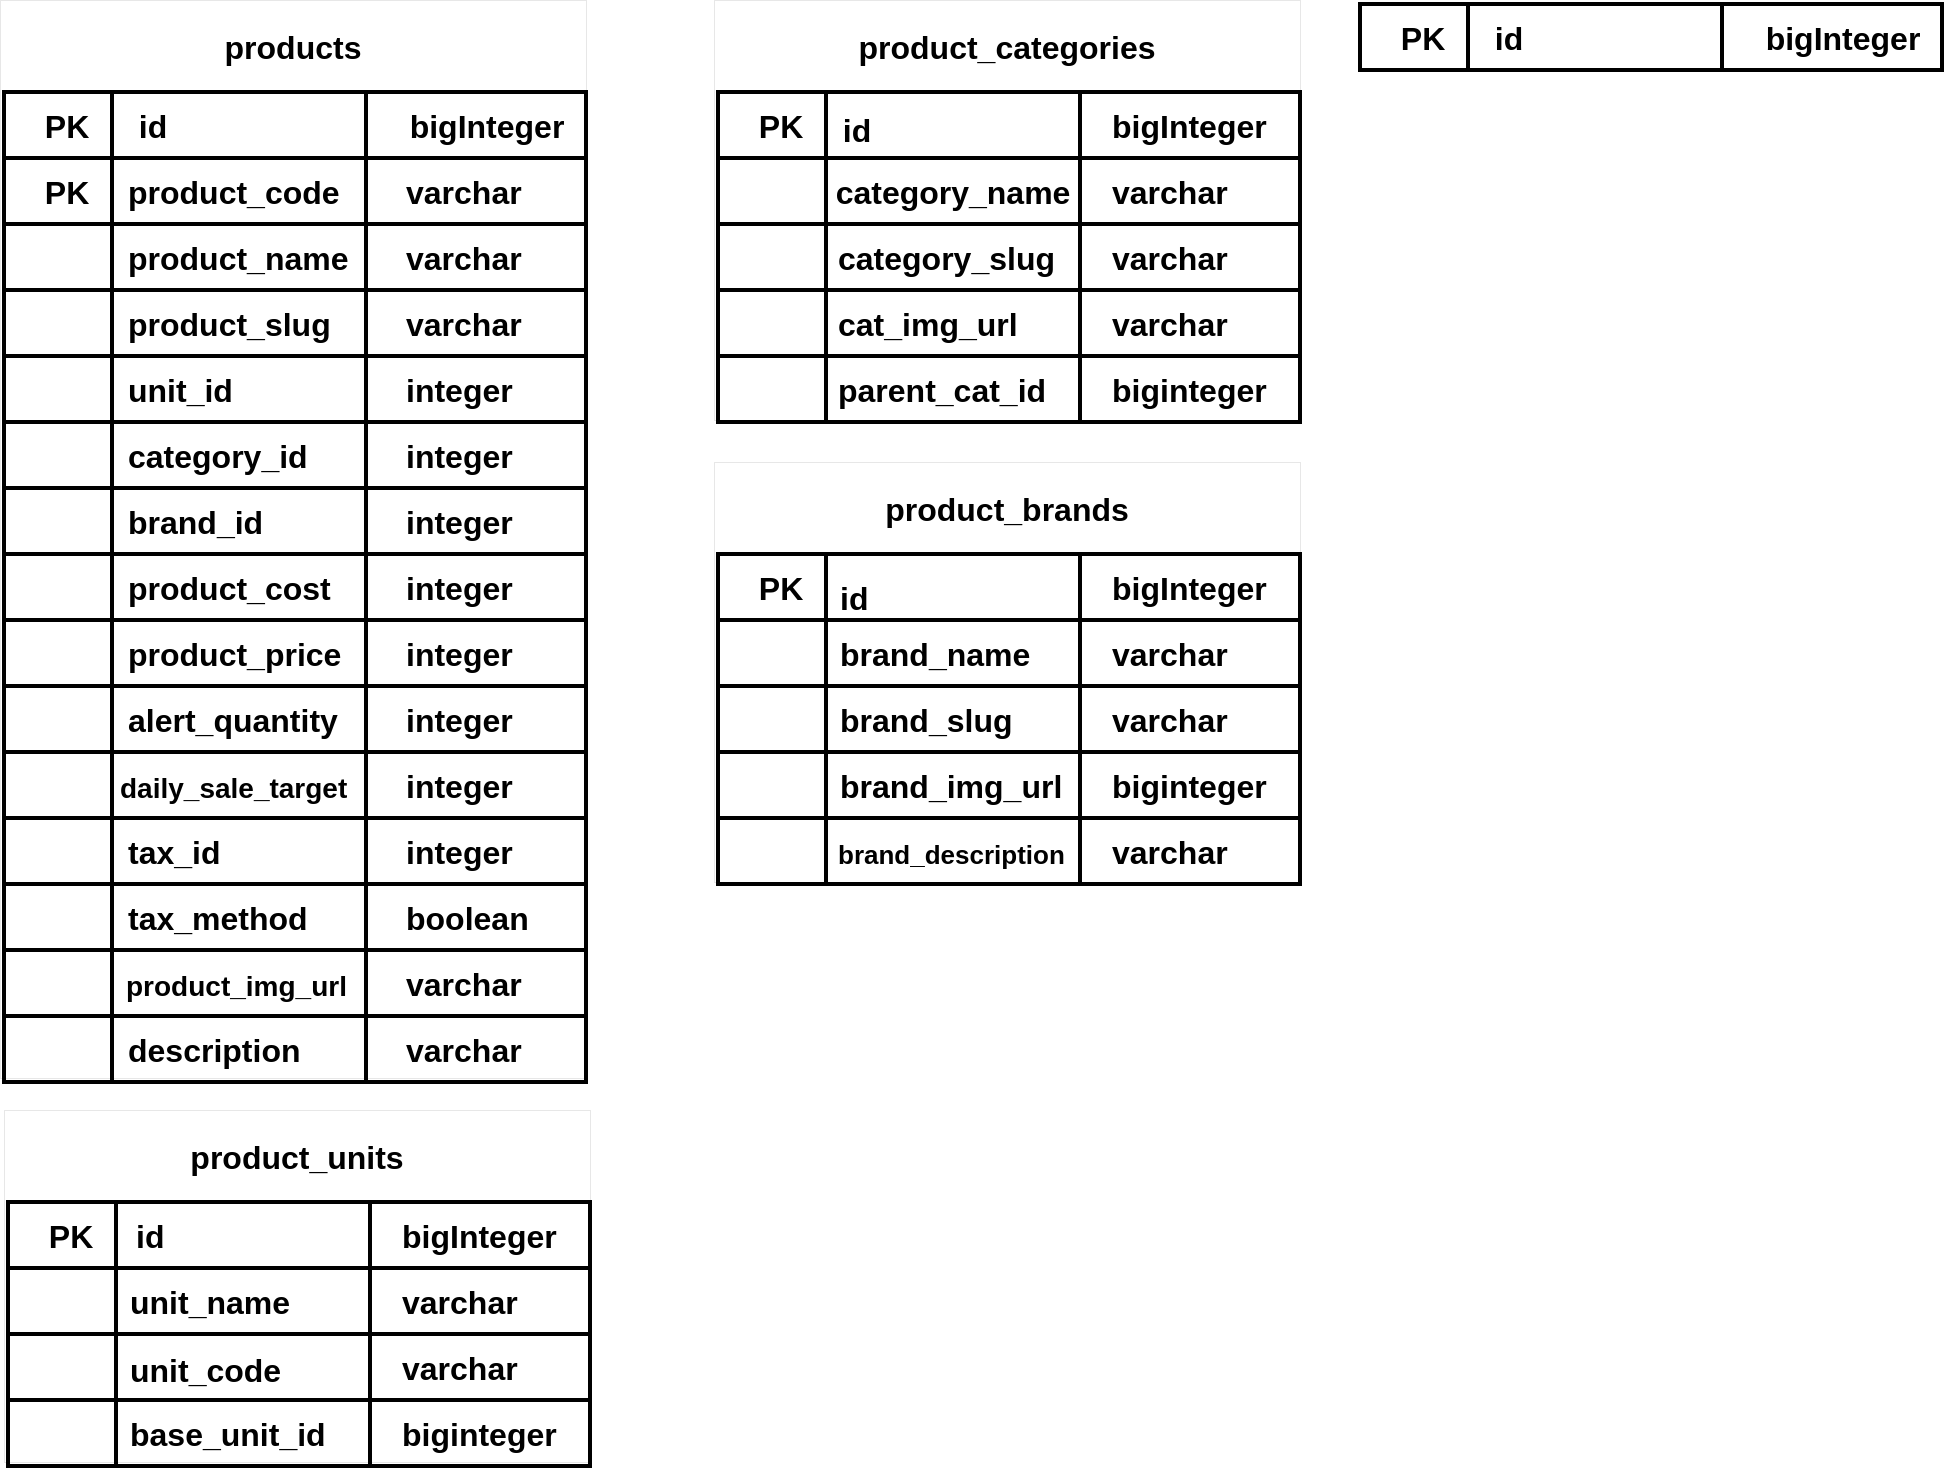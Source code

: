<mxfile>
    <diagram id="ruQZ1rBnktLYvQLbM41w" name="products">
        <mxGraphModel dx="757" dy="401" grid="0" gridSize="10" guides="1" tooltips="1" connect="1" arrows="1" fold="1" page="1" pageScale="1" pageWidth="1169" pageHeight="827" background="#ffffff" math="0" shadow="0">
            <root>
                <mxCell id="0"/>
                <mxCell id="1" parent="0"/>
                <mxCell id="85" value="" style="rounded=0;whiteSpace=wrap;html=1;labelBorderColor=none;fontSize=12;fontColor=default;strokeColor=#000000;strokeWidth=2;fillColor=none;container=1;flipV=0;flipH=1;rotation=0;" parent="1" vertex="1">
                    <mxGeometry x="696" y="19" width="291" height="33" as="geometry">
                        <mxRectangle x="272" y="54" width="50" height="44" as="alternateBounds"/>
                    </mxGeometry>
                </mxCell>
                <mxCell id="86" value="bigInteger" style="text;html=1;resizable=0;autosize=1;align=center;verticalAlign=middle;points=[];fillColor=none;strokeColor=none;rounded=0;labelBorderColor=none;fontSize=16;fontColor=#000000;fontStyle=1;labelPosition=center;verticalLabelPosition=middle;spacing=0;flipV=0;flipH=1;rotation=0;" parent="85" vertex="1">
                    <mxGeometry x="197" y="5.004" width="87" height="23" as="geometry"/>
                </mxCell>
                <mxCell id="87" value="id" style="text;html=1;resizable=0;autosize=1;align=center;verticalAlign=middle;points=[];fillColor=none;strokeColor=none;rounded=0;labelBorderColor=none;fontSize=16;fontColor=#000000;fontStyle=1;labelPosition=center;verticalLabelPosition=middle;flipV=0;flipH=1;rotation=0;" parent="85" vertex="1">
                    <mxGeometry x="62" y="5.004" width="24" height="23" as="geometry"/>
                </mxCell>
                <mxCell id="88" value="PK" style="text;html=1;resizable=0;autosize=1;align=center;verticalAlign=middle;points=[];fillColor=none;strokeColor=none;rounded=0;labelBorderColor=none;fontSize=16;fontColor=#000000;fontStyle=1;labelPosition=center;verticalLabelPosition=middle;flipV=0;flipH=1;rotation=0;" parent="85" vertex="1">
                    <mxGeometry x="15" y="5.004" width="32" height="23" as="geometry"/>
                </mxCell>
                <mxCell id="89" value="" style="line;strokeWidth=2;direction=south;html=1;perimeter=backbonePerimeter;points=[];outlineConnect=0;labelBorderColor=none;fontSize=12;fontColor=#000000;fillColor=none;strokeColor=#000000;flipV=0;flipH=1;rotation=0;rounded=0;" parent="85" vertex="1">
                    <mxGeometry x="49" width="10" height="33" as="geometry"/>
                </mxCell>
                <mxCell id="90" value="" style="line;strokeWidth=2;direction=south;html=1;perimeter=backbonePerimeter;points=[];outlineConnect=0;labelBorderColor=none;fontSize=12;fontColor=#000000;fillColor=none;strokeColor=#000000;flipV=0;flipH=1;rotation=0;rounded=0;" parent="85" vertex="1">
                    <mxGeometry x="176" width="10" height="33" as="geometry"/>
                </mxCell>
                <mxCell id="58Lv8EifrvW3tVPBx_WG-179" value="product_categories" style="swimlane;startSize=45;fontSize=16;strokeColor=#000000;swimlaneLine=0;fontColor=default;strokeWidth=0;rounded=0;" parent="1" vertex="1">
                    <mxGeometry x="373" y="17" width="293" height="210" as="geometry"/>
                </mxCell>
                <mxCell id="58Lv8EifrvW3tVPBx_WG-180" value="" style="rounded=0;whiteSpace=wrap;html=1;labelBorderColor=none;fontSize=12;fontColor=default;strokeColor=#000000;strokeWidth=2;fillColor=none;container=1;flipV=0;flipH=1;rotation=0;" parent="58Lv8EifrvW3tVPBx_WG-179" vertex="1">
                    <mxGeometry x="2" y="46" width="291" height="33" as="geometry">
                        <mxRectangle x="272" y="54" width="50" height="44" as="alternateBounds"/>
                    </mxGeometry>
                </mxCell>
                <mxCell id="58Lv8EifrvW3tVPBx_WG-181" value="bigInteger" style="text;html=1;resizable=0;autosize=1;align=left;verticalAlign=middle;points=[];fillColor=none;strokeColor=none;rounded=0;labelBorderColor=none;fontSize=16;fontColor=#000000;fontStyle=1;labelPosition=center;verticalLabelPosition=middle;spacing=0;flipV=0;flipH=1;rotation=0;" parent="58Lv8EifrvW3tVPBx_WG-180" vertex="1">
                    <mxGeometry x="197" y="5.004" width="87" height="23" as="geometry"/>
                </mxCell>
                <mxCell id="58Lv8EifrvW3tVPBx_WG-182" value="id" style="text;html=1;resizable=0;autosize=1;align=center;verticalAlign=middle;points=[];fillColor=none;strokeColor=none;rounded=0;labelBorderColor=none;fontSize=16;fontColor=#000000;fontStyle=1;labelPosition=center;verticalLabelPosition=middle;flipV=0;flipH=1;rotation=0;" parent="58Lv8EifrvW3tVPBx_WG-180" vertex="1">
                    <mxGeometry x="57" y="7.004" width="24" height="23" as="geometry"/>
                </mxCell>
                <mxCell id="58Lv8EifrvW3tVPBx_WG-183" value="PK" style="text;html=1;resizable=0;autosize=1;align=center;verticalAlign=middle;points=[];fillColor=none;strokeColor=none;rounded=0;labelBorderColor=none;fontSize=16;fontColor=#000000;fontStyle=1;labelPosition=center;verticalLabelPosition=middle;flipV=0;flipH=1;rotation=0;" parent="58Lv8EifrvW3tVPBx_WG-180" vertex="1">
                    <mxGeometry x="15" y="5.004" width="32" height="23" as="geometry"/>
                </mxCell>
                <mxCell id="58Lv8EifrvW3tVPBx_WG-184" value="" style="line;strokeWidth=2;direction=south;html=1;perimeter=backbonePerimeter;points=[];outlineConnect=0;labelBorderColor=none;fontSize=12;fontColor=#000000;fillColor=none;strokeColor=#000000;flipV=0;flipH=1;rotation=0;rounded=0;" parent="58Lv8EifrvW3tVPBx_WG-180" vertex="1">
                    <mxGeometry x="49" width="10" height="33" as="geometry"/>
                </mxCell>
                <mxCell id="58Lv8EifrvW3tVPBx_WG-185" value="" style="line;strokeWidth=2;direction=south;html=1;perimeter=backbonePerimeter;points=[];outlineConnect=0;labelBorderColor=none;fontSize=12;fontColor=#000000;fillColor=none;strokeColor=#000000;flipV=0;flipH=1;rotation=0;rounded=0;" parent="58Lv8EifrvW3tVPBx_WG-180" vertex="1">
                    <mxGeometry x="176" width="10" height="33" as="geometry"/>
                </mxCell>
                <mxCell id="58Lv8EifrvW3tVPBx_WG-259" value="" style="rounded=0;whiteSpace=wrap;html=1;labelBorderColor=none;fontSize=12;fontColor=default;strokeColor=#000000;strokeWidth=2;fillColor=none;container=1;flipV=0;flipH=1;rotation=0;" parent="1" vertex="1">
                    <mxGeometry x="375" y="96" width="291" height="33" as="geometry">
                        <mxRectangle x="272" y="54" width="50" height="44" as="alternateBounds"/>
                    </mxGeometry>
                </mxCell>
                <mxCell id="58Lv8EifrvW3tVPBx_WG-260" value="varchar" style="text;html=1;resizable=0;autosize=1;align=left;verticalAlign=middle;points=[];fillColor=none;strokeColor=none;rounded=0;labelBorderColor=none;fontSize=16;fontColor=#000000;fontStyle=1;labelPosition=center;verticalLabelPosition=middle;spacing=0;flipV=0;flipH=1;rotation=0;" parent="58Lv8EifrvW3tVPBx_WG-259" vertex="1">
                    <mxGeometry x="197" y="5.004" width="68" height="23" as="geometry"/>
                </mxCell>
                <mxCell id="58Lv8EifrvW3tVPBx_WG-261" value="category_name" style="text;html=1;resizable=0;autosize=1;align=center;verticalAlign=middle;points=[];fillColor=none;strokeColor=none;rounded=0;labelBorderColor=none;fontSize=16;fontColor=#000000;fontStyle=1;labelPosition=center;verticalLabelPosition=middle;flipV=0;flipH=1;rotation=0;" parent="58Lv8EifrvW3tVPBx_WG-259" vertex="1">
                    <mxGeometry x="53" y="5.004" width="127" height="23" as="geometry"/>
                </mxCell>
                <mxCell id="58Lv8EifrvW3tVPBx_WG-263" value="" style="line;strokeWidth=2;direction=south;html=1;perimeter=backbonePerimeter;points=[];outlineConnect=0;labelBorderColor=none;fontSize=12;fontColor=#000000;fillColor=none;strokeColor=#000000;flipV=0;flipH=1;rotation=0;rounded=0;" parent="58Lv8EifrvW3tVPBx_WG-259" vertex="1">
                    <mxGeometry x="49" width="10" height="33" as="geometry"/>
                </mxCell>
                <mxCell id="58Lv8EifrvW3tVPBx_WG-264" value="" style="line;strokeWidth=2;direction=south;html=1;perimeter=backbonePerimeter;points=[];outlineConnect=0;labelBorderColor=none;fontSize=12;fontColor=#000000;fillColor=none;strokeColor=#000000;flipV=0;flipH=1;rotation=0;rounded=0;" parent="58Lv8EifrvW3tVPBx_WG-259" vertex="1">
                    <mxGeometry x="176" width="10" height="33" as="geometry"/>
                </mxCell>
                <mxCell id="58Lv8EifrvW3tVPBx_WG-265" value="" style="rounded=0;whiteSpace=wrap;html=1;labelBorderColor=none;fontSize=12;fontColor=default;strokeColor=#000000;strokeWidth=2;fillColor=none;container=1;flipV=0;flipH=1;rotation=0;" parent="1" vertex="1">
                    <mxGeometry x="375" y="129" width="291" height="33" as="geometry">
                        <mxRectangle x="272" y="54" width="50" height="44" as="alternateBounds"/>
                    </mxGeometry>
                </mxCell>
                <mxCell id="58Lv8EifrvW3tVPBx_WG-266" value="varchar" style="text;html=1;resizable=0;autosize=1;align=left;verticalAlign=middle;points=[];fillColor=none;strokeColor=none;rounded=0;labelBorderColor=none;fontSize=16;fontColor=#000000;fontStyle=1;labelPosition=center;verticalLabelPosition=middle;spacing=0;flipV=0;flipH=1;rotation=0;" parent="58Lv8EifrvW3tVPBx_WG-265" vertex="1">
                    <mxGeometry x="197" y="5.004" width="68" height="23" as="geometry"/>
                </mxCell>
                <mxCell id="58Lv8EifrvW3tVPBx_WG-267" value="category_slug" style="text;html=1;resizable=0;autosize=1;align=left;verticalAlign=middle;points=[];fillColor=none;strokeColor=none;rounded=0;labelBorderColor=none;fontSize=16;fontColor=#000000;fontStyle=1;labelPosition=center;verticalLabelPosition=middle;flipV=0;flipH=1;rotation=0;" parent="58Lv8EifrvW3tVPBx_WG-265" vertex="1">
                    <mxGeometry x="58" y="5.004" width="118" height="23" as="geometry"/>
                </mxCell>
                <mxCell id="58Lv8EifrvW3tVPBx_WG-268" value="" style="line;strokeWidth=2;direction=south;html=1;perimeter=backbonePerimeter;points=[];outlineConnect=0;labelBorderColor=none;fontSize=12;fontColor=#000000;fillColor=none;strokeColor=#000000;flipV=0;flipH=1;rotation=0;rounded=0;" parent="58Lv8EifrvW3tVPBx_WG-265" vertex="1">
                    <mxGeometry x="49" width="10" height="33" as="geometry"/>
                </mxCell>
                <mxCell id="58Lv8EifrvW3tVPBx_WG-269" value="" style="line;strokeWidth=2;direction=south;html=1;perimeter=backbonePerimeter;points=[];outlineConnect=0;labelBorderColor=none;fontSize=12;fontColor=#000000;fillColor=none;strokeColor=#000000;flipV=0;flipH=1;rotation=0;rounded=0;" parent="58Lv8EifrvW3tVPBx_WG-265" vertex="1">
                    <mxGeometry x="176" width="10" height="33" as="geometry"/>
                </mxCell>
                <mxCell id="58Lv8EifrvW3tVPBx_WG-270" value="" style="rounded=0;whiteSpace=wrap;html=1;labelBorderColor=none;fontSize=12;fontColor=default;strokeColor=#000000;strokeWidth=2;fillColor=none;container=1;flipV=0;flipH=1;rotation=0;" parent="1" vertex="1">
                    <mxGeometry x="375" y="195" width="291" height="33" as="geometry">
                        <mxRectangle x="272" y="54" width="50" height="44" as="alternateBounds"/>
                    </mxGeometry>
                </mxCell>
                <mxCell id="58Lv8EifrvW3tVPBx_WG-271" value="biginteger" style="text;html=1;resizable=0;autosize=1;align=left;verticalAlign=middle;points=[];fillColor=none;strokeColor=none;rounded=0;labelBorderColor=none;fontSize=16;fontColor=#000000;fontStyle=1;labelPosition=center;verticalLabelPosition=middle;spacing=0;flipV=0;flipH=1;rotation=0;" parent="58Lv8EifrvW3tVPBx_WG-270" vertex="1">
                    <mxGeometry x="197" y="5.004" width="87" height="23" as="geometry"/>
                </mxCell>
                <mxCell id="58Lv8EifrvW3tVPBx_WG-272" value="parent_cat_id" style="text;html=1;resizable=0;autosize=1;align=left;verticalAlign=middle;points=[];fillColor=none;strokeColor=none;rounded=0;labelBorderColor=none;fontSize=16;fontColor=#000000;fontStyle=1;labelPosition=center;verticalLabelPosition=middle;flipV=0;flipH=1;rotation=0;" parent="58Lv8EifrvW3tVPBx_WG-270" vertex="1">
                    <mxGeometry x="58" y="5.004" width="114" height="23" as="geometry"/>
                </mxCell>
                <mxCell id="58Lv8EifrvW3tVPBx_WG-273" value="" style="line;strokeWidth=2;direction=south;html=1;perimeter=backbonePerimeter;points=[];outlineConnect=0;labelBorderColor=none;fontSize=12;fontColor=#000000;fillColor=none;strokeColor=#000000;flipV=0;flipH=1;rotation=0;rounded=0;" parent="58Lv8EifrvW3tVPBx_WG-270" vertex="1">
                    <mxGeometry x="49" width="10" height="33" as="geometry"/>
                </mxCell>
                <mxCell id="58Lv8EifrvW3tVPBx_WG-274" value="" style="line;strokeWidth=2;direction=south;html=1;perimeter=backbonePerimeter;points=[];outlineConnect=0;labelBorderColor=none;fontSize=12;fontColor=#000000;fillColor=none;strokeColor=#000000;flipV=0;flipH=1;rotation=0;rounded=0;" parent="58Lv8EifrvW3tVPBx_WG-270" vertex="1">
                    <mxGeometry x="176" width="10" height="33" as="geometry"/>
                </mxCell>
                <mxCell id="58Lv8EifrvW3tVPBx_WG-276" value="" style="rounded=0;whiteSpace=wrap;html=1;labelBorderColor=none;fontSize=12;fontColor=default;strokeColor=#000000;strokeWidth=2;fillColor=none;container=1;flipV=0;flipH=1;rotation=0;" parent="1" vertex="1">
                    <mxGeometry x="375" y="162" width="291" height="33" as="geometry">
                        <mxRectangle x="272" y="54" width="50" height="44" as="alternateBounds"/>
                    </mxGeometry>
                </mxCell>
                <mxCell id="58Lv8EifrvW3tVPBx_WG-277" value="varchar" style="text;html=1;resizable=0;autosize=1;align=left;verticalAlign=middle;points=[];fillColor=none;strokeColor=none;rounded=0;labelBorderColor=none;fontSize=16;fontColor=#000000;fontStyle=1;labelPosition=center;verticalLabelPosition=middle;spacing=0;flipV=0;flipH=1;rotation=0;" parent="58Lv8EifrvW3tVPBx_WG-276" vertex="1">
                    <mxGeometry x="197" y="5.004" width="68" height="23" as="geometry"/>
                </mxCell>
                <mxCell id="58Lv8EifrvW3tVPBx_WG-278" value="cat_img_url" style="text;html=1;resizable=0;autosize=1;align=left;verticalAlign=middle;points=[];fillColor=none;strokeColor=none;rounded=0;labelBorderColor=none;fontSize=16;fontColor=#000000;fontStyle=1;labelPosition=center;verticalLabelPosition=middle;flipV=0;flipH=1;rotation=0;" parent="58Lv8EifrvW3tVPBx_WG-276" vertex="1">
                    <mxGeometry x="58" y="5.004" width="100" height="23" as="geometry"/>
                </mxCell>
                <mxCell id="58Lv8EifrvW3tVPBx_WG-280" value="" style="line;strokeWidth=2;direction=south;html=1;perimeter=backbonePerimeter;points=[];outlineConnect=0;labelBorderColor=none;fontSize=12;fontColor=#000000;fillColor=none;strokeColor=#000000;flipV=0;flipH=1;rotation=0;rounded=0;" parent="58Lv8EifrvW3tVPBx_WG-276" vertex="1">
                    <mxGeometry x="49" width="10" height="33" as="geometry"/>
                </mxCell>
                <mxCell id="58Lv8EifrvW3tVPBx_WG-281" value="" style="line;strokeWidth=2;direction=south;html=1;perimeter=backbonePerimeter;points=[];outlineConnect=0;labelBorderColor=none;fontSize=12;fontColor=#000000;fillColor=none;strokeColor=#000000;flipV=0;flipH=1;rotation=0;rounded=0;" parent="58Lv8EifrvW3tVPBx_WG-276" vertex="1">
                    <mxGeometry x="176" width="10" height="33" as="geometry"/>
                </mxCell>
                <mxCell id="58Lv8EifrvW3tVPBx_WG-282" value="product_brands" style="swimlane;startSize=45;fontSize=16;strokeColor=#000000;swimlaneLine=0;fontColor=default;strokeWidth=0;rounded=0;" parent="1" vertex="1">
                    <mxGeometry x="373" y="248" width="293" height="210" as="geometry">
                        <mxRectangle x="373" y="248" width="149" height="45" as="alternateBounds"/>
                    </mxGeometry>
                </mxCell>
                <mxCell id="58Lv8EifrvW3tVPBx_WG-283" value="" style="rounded=0;whiteSpace=wrap;html=1;labelBorderColor=none;fontSize=12;fontColor=default;strokeColor=#000000;strokeWidth=2;fillColor=none;container=1;flipV=0;flipH=1;rotation=0;" parent="58Lv8EifrvW3tVPBx_WG-282" vertex="1">
                    <mxGeometry x="2" y="46" width="291" height="33" as="geometry">
                        <mxRectangle x="272" y="54" width="50" height="44" as="alternateBounds"/>
                    </mxGeometry>
                </mxCell>
                <mxCell id="58Lv8EifrvW3tVPBx_WG-284" value="bigInteger" style="text;html=1;resizable=0;autosize=1;align=left;verticalAlign=middle;points=[];fillColor=none;strokeColor=none;rounded=0;labelBorderColor=none;fontSize=16;fontColor=#000000;fontStyle=1;labelPosition=center;verticalLabelPosition=middle;spacing=0;flipV=0;flipH=1;rotation=0;" parent="58Lv8EifrvW3tVPBx_WG-283" vertex="1">
                    <mxGeometry x="197" y="5.004" width="87" height="23" as="geometry"/>
                </mxCell>
                <mxCell id="58Lv8EifrvW3tVPBx_WG-285" value="id" style="text;html=1;resizable=0;autosize=1;align=left;verticalAlign=middle;points=[];fillColor=none;strokeColor=none;rounded=0;labelBorderColor=none;fontSize=16;fontColor=#000000;fontStyle=1;labelPosition=center;verticalLabelPosition=middle;flipV=0;flipH=1;rotation=0;" parent="58Lv8EifrvW3tVPBx_WG-283" vertex="1">
                    <mxGeometry x="59" y="10.004" width="24" height="23" as="geometry"/>
                </mxCell>
                <mxCell id="58Lv8EifrvW3tVPBx_WG-286" value="PK" style="text;html=1;resizable=0;autosize=1;align=center;verticalAlign=middle;points=[];fillColor=none;strokeColor=none;rounded=0;labelBorderColor=none;fontSize=16;fontColor=#000000;fontStyle=1;labelPosition=center;verticalLabelPosition=middle;flipV=0;flipH=1;rotation=0;" parent="58Lv8EifrvW3tVPBx_WG-283" vertex="1">
                    <mxGeometry x="15" y="5.004" width="32" height="23" as="geometry"/>
                </mxCell>
                <mxCell id="58Lv8EifrvW3tVPBx_WG-287" value="" style="line;strokeWidth=2;direction=south;html=1;perimeter=backbonePerimeter;points=[];outlineConnect=0;labelBorderColor=none;fontSize=12;fontColor=#000000;fillColor=none;strokeColor=#000000;flipV=0;flipH=1;rotation=0;rounded=0;" parent="58Lv8EifrvW3tVPBx_WG-283" vertex="1">
                    <mxGeometry x="49" width="10" height="33" as="geometry"/>
                </mxCell>
                <mxCell id="58Lv8EifrvW3tVPBx_WG-288" value="" style="line;strokeWidth=2;direction=south;html=1;perimeter=backbonePerimeter;points=[];outlineConnect=0;labelBorderColor=none;fontSize=12;fontColor=#000000;fillColor=none;strokeColor=#000000;flipV=0;flipH=1;rotation=0;rounded=0;" parent="58Lv8EifrvW3tVPBx_WG-283" vertex="1">
                    <mxGeometry x="176" width="10" height="33" as="geometry"/>
                </mxCell>
                <mxCell id="58Lv8EifrvW3tVPBx_WG-289" value="" style="rounded=0;whiteSpace=wrap;html=1;labelBorderColor=none;fontSize=12;fontColor=default;strokeColor=#000000;strokeWidth=2;fillColor=none;container=1;flipV=0;flipH=1;rotation=0;" parent="1" vertex="1">
                    <mxGeometry x="375" y="327" width="291" height="33" as="geometry">
                        <mxRectangle x="272" y="54" width="50" height="44" as="alternateBounds"/>
                    </mxGeometry>
                </mxCell>
                <mxCell id="58Lv8EifrvW3tVPBx_WG-290" value="varchar" style="text;html=1;resizable=0;autosize=1;align=left;verticalAlign=middle;points=[];fillColor=none;strokeColor=none;rounded=0;labelBorderColor=none;fontSize=16;fontColor=#000000;fontStyle=1;labelPosition=center;verticalLabelPosition=middle;spacing=0;flipV=0;flipH=1;rotation=0;" parent="58Lv8EifrvW3tVPBx_WG-289" vertex="1">
                    <mxGeometry x="197" y="5.004" width="68" height="23" as="geometry"/>
                </mxCell>
                <mxCell id="58Lv8EifrvW3tVPBx_WG-291" value="brand_name" style="text;html=1;resizable=0;autosize=1;align=left;verticalAlign=middle;points=[];fillColor=none;strokeColor=none;rounded=0;labelBorderColor=none;fontSize=16;fontColor=#000000;fontStyle=1;labelPosition=center;verticalLabelPosition=middle;flipV=0;flipH=1;rotation=0;" parent="58Lv8EifrvW3tVPBx_WG-289" vertex="1">
                    <mxGeometry x="59" y="5.004" width="105" height="23" as="geometry"/>
                </mxCell>
                <mxCell id="58Lv8EifrvW3tVPBx_WG-292" value="" style="line;strokeWidth=2;direction=south;html=1;perimeter=backbonePerimeter;points=[];outlineConnect=0;labelBorderColor=none;fontSize=12;fontColor=#000000;fillColor=none;strokeColor=#000000;flipV=0;flipH=1;rotation=0;rounded=0;" parent="58Lv8EifrvW3tVPBx_WG-289" vertex="1">
                    <mxGeometry x="49" width="10" height="33" as="geometry"/>
                </mxCell>
                <mxCell id="58Lv8EifrvW3tVPBx_WG-293" value="" style="line;strokeWidth=2;direction=south;html=1;perimeter=backbonePerimeter;points=[];outlineConnect=0;labelBorderColor=none;fontSize=12;fontColor=#000000;fillColor=none;strokeColor=#000000;flipV=0;flipH=1;rotation=0;rounded=0;" parent="58Lv8EifrvW3tVPBx_WG-289" vertex="1">
                    <mxGeometry x="176" width="10" height="33" as="geometry"/>
                </mxCell>
                <mxCell id="58Lv8EifrvW3tVPBx_WG-294" value="" style="rounded=0;whiteSpace=wrap;html=1;labelBorderColor=none;fontSize=12;fontColor=default;strokeColor=#000000;strokeWidth=2;fillColor=none;container=1;flipV=0;flipH=1;rotation=0;" parent="1" vertex="1">
                    <mxGeometry x="375" y="360" width="291" height="33" as="geometry">
                        <mxRectangle x="272" y="54" width="50" height="44" as="alternateBounds"/>
                    </mxGeometry>
                </mxCell>
                <mxCell id="58Lv8EifrvW3tVPBx_WG-295" value="varchar" style="text;html=1;resizable=0;autosize=1;align=left;verticalAlign=middle;points=[];fillColor=none;strokeColor=none;rounded=0;labelBorderColor=none;fontSize=16;fontColor=#000000;fontStyle=1;labelPosition=center;verticalLabelPosition=middle;spacing=0;flipV=0;flipH=1;rotation=0;" parent="58Lv8EifrvW3tVPBx_WG-294" vertex="1">
                    <mxGeometry x="197" y="5.004" width="68" height="23" as="geometry"/>
                </mxCell>
                <mxCell id="58Lv8EifrvW3tVPBx_WG-296" value="brand_slug" style="text;html=1;resizable=0;autosize=1;align=left;verticalAlign=middle;points=[];fillColor=none;strokeColor=none;rounded=0;labelBorderColor=none;fontSize=16;fontColor=#000000;fontStyle=1;labelPosition=center;verticalLabelPosition=middle;flipV=0;flipH=1;rotation=0;" parent="58Lv8EifrvW3tVPBx_WG-294" vertex="1">
                    <mxGeometry x="59" y="5.004" width="96" height="23" as="geometry"/>
                </mxCell>
                <mxCell id="58Lv8EifrvW3tVPBx_WG-297" value="" style="line;strokeWidth=2;direction=south;html=1;perimeter=backbonePerimeter;points=[];outlineConnect=0;labelBorderColor=none;fontSize=12;fontColor=#000000;fillColor=none;strokeColor=#000000;flipV=0;flipH=1;rotation=0;rounded=0;" parent="58Lv8EifrvW3tVPBx_WG-294" vertex="1">
                    <mxGeometry x="49" width="10" height="33" as="geometry"/>
                </mxCell>
                <mxCell id="58Lv8EifrvW3tVPBx_WG-298" value="" style="line;strokeWidth=2;direction=south;html=1;perimeter=backbonePerimeter;points=[];outlineConnect=0;labelBorderColor=none;fontSize=12;fontColor=#000000;fillColor=none;strokeColor=#000000;flipV=0;flipH=1;rotation=0;rounded=0;" parent="58Lv8EifrvW3tVPBx_WG-294" vertex="1">
                    <mxGeometry x="176" width="10" height="33" as="geometry"/>
                </mxCell>
                <mxCell id="58Lv8EifrvW3tVPBx_WG-299" value="" style="rounded=0;whiteSpace=wrap;html=1;labelBorderColor=none;fontSize=12;fontColor=default;strokeColor=#000000;strokeWidth=2;fillColor=none;container=1;flipV=0;flipH=1;rotation=0;" parent="1" vertex="1">
                    <mxGeometry x="375" y="393" width="291" height="33" as="geometry">
                        <mxRectangle x="272" y="54" width="50" height="44" as="alternateBounds"/>
                    </mxGeometry>
                </mxCell>
                <mxCell id="58Lv8EifrvW3tVPBx_WG-300" value="biginteger" style="text;html=1;resizable=0;autosize=1;align=left;verticalAlign=middle;points=[];fillColor=none;strokeColor=none;rounded=0;labelBorderColor=none;fontSize=16;fontColor=#000000;fontStyle=1;labelPosition=center;verticalLabelPosition=middle;spacing=0;flipV=0;flipH=1;rotation=0;" parent="58Lv8EifrvW3tVPBx_WG-299" vertex="1">
                    <mxGeometry x="197" y="5.004" width="87" height="23" as="geometry"/>
                </mxCell>
                <mxCell id="58Lv8EifrvW3tVPBx_WG-301" value="brand_img_url" style="text;html=1;resizable=0;autosize=1;align=left;verticalAlign=middle;points=[];fillColor=none;strokeColor=none;rounded=0;labelBorderColor=none;fontSize=16;fontColor=#000000;fontStyle=1;labelPosition=center;verticalLabelPosition=middle;flipV=0;flipH=1;rotation=0;" parent="58Lv8EifrvW3tVPBx_WG-299" vertex="1">
                    <mxGeometry x="59" y="5.004" width="121" height="23" as="geometry"/>
                </mxCell>
                <mxCell id="58Lv8EifrvW3tVPBx_WG-303" value="" style="line;strokeWidth=2;direction=south;html=1;perimeter=backbonePerimeter;points=[];outlineConnect=0;labelBorderColor=none;fontSize=12;fontColor=#000000;fillColor=none;strokeColor=#000000;flipV=0;flipH=1;rotation=0;rounded=0;" parent="58Lv8EifrvW3tVPBx_WG-299" vertex="1">
                    <mxGeometry x="49" width="10" height="33" as="geometry"/>
                </mxCell>
                <mxCell id="58Lv8EifrvW3tVPBx_WG-304" value="" style="line;strokeWidth=2;direction=south;html=1;perimeter=backbonePerimeter;points=[];outlineConnect=0;labelBorderColor=none;fontSize=12;fontColor=#000000;fillColor=none;strokeColor=#000000;flipV=0;flipH=1;rotation=0;rounded=0;" parent="58Lv8EifrvW3tVPBx_WG-299" vertex="1">
                    <mxGeometry x="176" width="10" height="33" as="geometry"/>
                </mxCell>
                <mxCell id="58Lv8EifrvW3tVPBx_WG-305" value="" style="rounded=0;whiteSpace=wrap;html=1;labelBorderColor=none;fontSize=12;fontColor=default;strokeColor=#000000;strokeWidth=2;fillColor=none;container=1;flipV=0;flipH=1;rotation=0;" parent="1" vertex="1">
                    <mxGeometry x="375" y="426" width="291" height="33" as="geometry">
                        <mxRectangle x="272" y="54" width="50" height="44" as="alternateBounds"/>
                    </mxGeometry>
                </mxCell>
                <mxCell id="58Lv8EifrvW3tVPBx_WG-306" value="varchar" style="text;html=1;resizable=0;autosize=1;align=left;verticalAlign=middle;points=[];fillColor=none;strokeColor=none;rounded=0;labelBorderColor=none;fontSize=16;fontColor=#000000;fontStyle=1;labelPosition=center;verticalLabelPosition=middle;spacing=0;flipV=0;flipH=1;rotation=0;" parent="58Lv8EifrvW3tVPBx_WG-305" vertex="1">
                    <mxGeometry x="197" y="5.004" width="68" height="23" as="geometry"/>
                </mxCell>
                <mxCell id="58Lv8EifrvW3tVPBx_WG-307" value="&lt;font style=&quot;font-size: 13px&quot;&gt;brand_description&lt;/font&gt;" style="text;html=1;resizable=0;autosize=1;align=left;verticalAlign=middle;points=[];fillColor=none;strokeColor=none;rounded=0;labelBorderColor=none;fontSize=16;fontColor=#000000;fontStyle=1;labelPosition=center;verticalLabelPosition=middle;flipV=0;flipH=1;rotation=0;" parent="58Lv8EifrvW3tVPBx_WG-305" vertex="1">
                    <mxGeometry x="58" y="5.004" width="123" height="24" as="geometry"/>
                </mxCell>
                <mxCell id="58Lv8EifrvW3tVPBx_WG-309" value="" style="line;strokeWidth=2;direction=south;html=1;perimeter=backbonePerimeter;points=[];outlineConnect=0;labelBorderColor=none;fontSize=12;fontColor=#000000;fillColor=none;strokeColor=#000000;flipV=0;flipH=1;rotation=0;rounded=0;" parent="58Lv8EifrvW3tVPBx_WG-305" vertex="1">
                    <mxGeometry x="49" width="10" height="33" as="geometry"/>
                </mxCell>
                <mxCell id="58Lv8EifrvW3tVPBx_WG-310" value="" style="line;strokeWidth=2;direction=south;html=1;perimeter=backbonePerimeter;points=[];outlineConnect=0;labelBorderColor=none;fontSize=12;fontColor=#000000;fillColor=none;strokeColor=#000000;flipV=0;flipH=1;rotation=0;rounded=0;" parent="58Lv8EifrvW3tVPBx_WG-305" vertex="1">
                    <mxGeometry x="176" width="10" height="33" as="geometry"/>
                </mxCell>
                <mxCell id="58Lv8EifrvW3tVPBx_WG-340" value="product_units" style="swimlane;startSize=45;fontSize=16;strokeColor=#000000;swimlaneLine=0;fontColor=default;strokeWidth=0;rounded=0;" parent="1" vertex="1">
                    <mxGeometry x="18" y="572" width="293" height="176" as="geometry">
                        <mxRectangle x="18" y="572" width="134" height="45" as="alternateBounds"/>
                    </mxGeometry>
                </mxCell>
                <mxCell id="58Lv8EifrvW3tVPBx_WG-341" value="" style="rounded=0;whiteSpace=wrap;html=1;labelBorderColor=none;fontSize=12;fontColor=default;strokeColor=#000000;strokeWidth=2;fillColor=none;container=1;flipV=0;flipH=1;rotation=0;" parent="58Lv8EifrvW3tVPBx_WG-340" vertex="1">
                    <mxGeometry x="2" y="46" width="291" height="33" as="geometry">
                        <mxRectangle x="272" y="54" width="50" height="44" as="alternateBounds"/>
                    </mxGeometry>
                </mxCell>
                <mxCell id="58Lv8EifrvW3tVPBx_WG-342" value="bigInteger" style="text;html=1;resizable=0;autosize=1;align=left;verticalAlign=middle;points=[];fillColor=none;strokeColor=none;rounded=0;labelBorderColor=none;fontSize=16;fontColor=#000000;fontStyle=1;labelPosition=center;verticalLabelPosition=middle;spacing=0;flipV=0;flipH=1;rotation=0;" parent="58Lv8EifrvW3tVPBx_WG-341" vertex="1">
                    <mxGeometry x="197" y="5.004" width="87" height="23" as="geometry"/>
                </mxCell>
                <mxCell id="58Lv8EifrvW3tVPBx_WG-343" value="id" style="text;html=1;resizable=0;autosize=1;align=left;verticalAlign=middle;points=[];fillColor=none;strokeColor=none;rounded=0;labelBorderColor=none;fontSize=16;fontColor=#000000;fontStyle=1;labelPosition=center;verticalLabelPosition=middle;flipV=0;flipH=1;rotation=0;" parent="58Lv8EifrvW3tVPBx_WG-341" vertex="1">
                    <mxGeometry x="62" y="5.004" width="24" height="23" as="geometry"/>
                </mxCell>
                <mxCell id="58Lv8EifrvW3tVPBx_WG-344" value="PK" style="text;html=1;resizable=0;autosize=1;align=center;verticalAlign=middle;points=[];fillColor=none;strokeColor=none;rounded=0;labelBorderColor=none;fontSize=16;fontColor=#000000;fontStyle=1;labelPosition=center;verticalLabelPosition=middle;flipV=0;flipH=1;rotation=0;" parent="58Lv8EifrvW3tVPBx_WG-341" vertex="1">
                    <mxGeometry x="15" y="5.004" width="32" height="23" as="geometry"/>
                </mxCell>
                <mxCell id="58Lv8EifrvW3tVPBx_WG-345" value="" style="line;strokeWidth=2;direction=south;html=1;perimeter=backbonePerimeter;points=[];outlineConnect=0;labelBorderColor=none;fontSize=12;fontColor=#000000;fillColor=none;strokeColor=#000000;flipV=0;flipH=1;rotation=0;rounded=0;" parent="58Lv8EifrvW3tVPBx_WG-341" vertex="1">
                    <mxGeometry x="49" width="10" height="33" as="geometry"/>
                </mxCell>
                <mxCell id="58Lv8EifrvW3tVPBx_WG-346" value="" style="line;strokeWidth=2;direction=south;html=1;perimeter=backbonePerimeter;points=[];outlineConnect=0;labelBorderColor=none;fontSize=12;fontColor=#000000;fillColor=none;strokeColor=#000000;flipV=0;flipH=1;rotation=0;rounded=0;" parent="58Lv8EifrvW3tVPBx_WG-341" vertex="1">
                    <mxGeometry x="176" width="10" height="33" as="geometry"/>
                </mxCell>
                <mxCell id="58Lv8EifrvW3tVPBx_WG-347" value="" style="rounded=0;whiteSpace=wrap;html=1;labelBorderColor=none;fontSize=12;fontColor=default;strokeColor=#000000;strokeWidth=2;fillColor=none;container=1;flipV=0;flipH=1;rotation=0;" parent="1" vertex="1">
                    <mxGeometry x="20" y="651" width="291" height="33" as="geometry">
                        <mxRectangle x="272" y="54" width="50" height="44" as="alternateBounds"/>
                    </mxGeometry>
                </mxCell>
                <mxCell id="58Lv8EifrvW3tVPBx_WG-348" value="varchar" style="text;html=1;resizable=0;autosize=1;align=left;verticalAlign=middle;points=[];fillColor=none;strokeColor=none;rounded=0;labelBorderColor=none;fontSize=16;fontColor=#000000;fontStyle=1;labelPosition=center;verticalLabelPosition=middle;spacing=0;flipV=0;flipH=1;rotation=0;" parent="58Lv8EifrvW3tVPBx_WG-347" vertex="1">
                    <mxGeometry x="197" y="5.004" width="68" height="23" as="geometry"/>
                </mxCell>
                <mxCell id="58Lv8EifrvW3tVPBx_WG-349" value="unit_name" style="text;html=1;resizable=0;autosize=1;align=left;verticalAlign=middle;points=[];fillColor=none;strokeColor=none;rounded=0;labelBorderColor=none;fontSize=16;fontColor=#000000;fontStyle=1;labelPosition=center;verticalLabelPosition=middle;flipV=0;flipH=1;rotation=0;" parent="58Lv8EifrvW3tVPBx_WG-347" vertex="1">
                    <mxGeometry x="59" y="5.004" width="90" height="23" as="geometry"/>
                </mxCell>
                <mxCell id="58Lv8EifrvW3tVPBx_WG-350" value="" style="line;strokeWidth=2;direction=south;html=1;perimeter=backbonePerimeter;points=[];outlineConnect=0;labelBorderColor=none;fontSize=12;fontColor=#000000;fillColor=none;strokeColor=#000000;flipV=0;flipH=1;rotation=0;rounded=0;" parent="58Lv8EifrvW3tVPBx_WG-347" vertex="1">
                    <mxGeometry x="49" width="10" height="33" as="geometry"/>
                </mxCell>
                <mxCell id="58Lv8EifrvW3tVPBx_WG-351" value="" style="line;strokeWidth=2;direction=south;html=1;perimeter=backbonePerimeter;points=[];outlineConnect=0;labelBorderColor=none;fontSize=12;fontColor=#000000;fillColor=none;strokeColor=#000000;flipV=0;flipH=1;rotation=0;rounded=0;" parent="58Lv8EifrvW3tVPBx_WG-347" vertex="1">
                    <mxGeometry x="176" width="10" height="33" as="geometry"/>
                </mxCell>
                <mxCell id="58Lv8EifrvW3tVPBx_WG-352" value="" style="rounded=0;whiteSpace=wrap;html=1;labelBorderColor=none;fontSize=12;fontColor=default;strokeColor=#000000;strokeWidth=2;fillColor=none;container=1;flipV=0;flipH=1;rotation=0;" parent="1" vertex="1">
                    <mxGeometry x="20" y="684" width="291" height="33" as="geometry">
                        <mxRectangle x="272" y="54" width="50" height="44" as="alternateBounds"/>
                    </mxGeometry>
                </mxCell>
                <mxCell id="58Lv8EifrvW3tVPBx_WG-353" value="varchar" style="text;html=1;resizable=0;autosize=1;align=left;verticalAlign=middle;points=[];fillColor=none;strokeColor=none;rounded=0;labelBorderColor=none;fontSize=16;fontColor=#000000;fontStyle=1;labelPosition=center;verticalLabelPosition=middle;spacing=0;flipV=0;flipH=1;rotation=0;" parent="58Lv8EifrvW3tVPBx_WG-352" vertex="1">
                    <mxGeometry x="197" y="5.004" width="68" height="23" as="geometry"/>
                </mxCell>
                <mxCell id="58Lv8EifrvW3tVPBx_WG-354" value="&lt;font style=&quot;font-size: 16px&quot;&gt;unit_code&lt;/font&gt;" style="text;html=1;resizable=0;autosize=1;align=left;verticalAlign=middle;points=[];fillColor=none;strokeColor=none;rounded=0;labelBorderColor=none;fontSize=16;fontColor=#000000;fontStyle=1;labelPosition=center;verticalLabelPosition=middle;flipV=0;flipH=1;rotation=0;" parent="58Lv8EifrvW3tVPBx_WG-352" vertex="1">
                    <mxGeometry x="59" y="6.004" width="86" height="23" as="geometry"/>
                </mxCell>
                <mxCell id="58Lv8EifrvW3tVPBx_WG-355" value="" style="line;strokeWidth=2;direction=south;html=1;perimeter=backbonePerimeter;points=[];outlineConnect=0;labelBorderColor=none;fontSize=12;fontColor=#000000;fillColor=none;strokeColor=#000000;flipV=0;flipH=1;rotation=0;rounded=0;" parent="58Lv8EifrvW3tVPBx_WG-352" vertex="1">
                    <mxGeometry x="49" width="10" height="33" as="geometry"/>
                </mxCell>
                <mxCell id="58Lv8EifrvW3tVPBx_WG-356" value="" style="line;strokeWidth=2;direction=south;html=1;perimeter=backbonePerimeter;points=[];outlineConnect=0;labelBorderColor=none;fontSize=12;fontColor=#000000;fillColor=none;strokeColor=#000000;flipV=0;flipH=1;rotation=0;rounded=0;" parent="58Lv8EifrvW3tVPBx_WG-352" vertex="1">
                    <mxGeometry x="176" width="10" height="33" as="geometry"/>
                </mxCell>
                <mxCell id="58Lv8EifrvW3tVPBx_WG-357" value="" style="rounded=0;whiteSpace=wrap;html=1;labelBorderColor=none;fontSize=12;fontColor=default;strokeColor=#000000;strokeWidth=2;fillColor=none;container=1;flipV=0;flipH=1;rotation=0;" parent="1" vertex="1">
                    <mxGeometry x="20" y="717" width="291" height="33" as="geometry">
                        <mxRectangle x="272" y="54" width="50" height="44" as="alternateBounds"/>
                    </mxGeometry>
                </mxCell>
                <mxCell id="58Lv8EifrvW3tVPBx_WG-358" value="biginteger" style="text;html=1;resizable=0;autosize=1;align=left;verticalAlign=middle;points=[];fillColor=none;strokeColor=none;rounded=0;labelBorderColor=none;fontSize=16;fontColor=#000000;fontStyle=1;labelPosition=center;verticalLabelPosition=middle;spacing=0;flipV=0;flipH=1;rotation=0;" parent="58Lv8EifrvW3tVPBx_WG-357" vertex="1">
                    <mxGeometry x="197" y="5.004" width="87" height="23" as="geometry"/>
                </mxCell>
                <mxCell id="58Lv8EifrvW3tVPBx_WG-359" value="base_unit_id" style="text;html=1;resizable=0;autosize=1;align=left;verticalAlign=middle;points=[];fillColor=none;strokeColor=none;rounded=0;labelBorderColor=none;fontSize=16;fontColor=#000000;fontStyle=1;labelPosition=center;verticalLabelPosition=middle;flipV=0;flipH=1;rotation=0;" parent="58Lv8EifrvW3tVPBx_WG-357" vertex="1">
                    <mxGeometry x="59" y="5.004" width="108" height="23" as="geometry"/>
                </mxCell>
                <mxCell id="58Lv8EifrvW3tVPBx_WG-361" value="" style="line;strokeWidth=2;direction=south;html=1;perimeter=backbonePerimeter;points=[];outlineConnect=0;labelBorderColor=none;fontSize=12;fontColor=#000000;fillColor=none;strokeColor=#000000;flipV=0;flipH=1;rotation=0;rounded=0;" parent="58Lv8EifrvW3tVPBx_WG-357" vertex="1">
                    <mxGeometry x="49" width="10" height="33" as="geometry"/>
                </mxCell>
                <mxCell id="58Lv8EifrvW3tVPBx_WG-362" value="" style="line;strokeWidth=2;direction=south;html=1;perimeter=backbonePerimeter;points=[];outlineConnect=0;labelBorderColor=none;fontSize=12;fontColor=#000000;fillColor=none;strokeColor=#000000;flipV=0;flipH=1;rotation=0;rounded=0;" parent="58Lv8EifrvW3tVPBx_WG-357" vertex="1">
                    <mxGeometry x="176" width="10" height="33" as="geometry"/>
                </mxCell>
                <mxCell id="Td56yUJFE5Z-MN7NmqeU-97" value="" style="group" vertex="1" connectable="0" parent="1">
                    <mxGeometry x="16" y="17" width="293" height="541" as="geometry"/>
                </mxCell>
                <mxCell id="2" value="products" style="swimlane;startSize=45;fontSize=16;strokeColor=#000000;swimlaneLine=0;fontColor=default;strokeWidth=0;rounded=0;" parent="Td56yUJFE5Z-MN7NmqeU-97" vertex="1">
                    <mxGeometry width="293" height="539" as="geometry">
                        <mxRectangle width="116" height="53" as="alternateBounds"/>
                    </mxGeometry>
                </mxCell>
                <mxCell id="91" value="" style="rounded=0;whiteSpace=wrap;html=1;labelBorderColor=none;fontSize=12;fontColor=default;strokeColor=#000000;strokeWidth=2;fillColor=none;container=1;flipV=0;flipH=1;rotation=0;" parent="2" vertex="1">
                    <mxGeometry x="2" y="46" width="291" height="33" as="geometry">
                        <mxRectangle x="272" y="54" width="50" height="44" as="alternateBounds"/>
                    </mxGeometry>
                </mxCell>
                <mxCell id="92" value="bigInteger" style="text;html=1;resizable=0;autosize=1;align=center;verticalAlign=middle;points=[];fillColor=none;strokeColor=none;rounded=0;labelBorderColor=none;fontSize=16;fontColor=#000000;fontStyle=1;labelPosition=center;verticalLabelPosition=middle;spacing=0;flipV=0;flipH=1;rotation=0;" parent="91" vertex="1">
                    <mxGeometry x="197" y="5.004" width="87" height="23" as="geometry"/>
                </mxCell>
                <mxCell id="93" value="id" style="text;html=1;resizable=0;autosize=1;align=center;verticalAlign=middle;points=[];fillColor=none;strokeColor=none;rounded=0;labelBorderColor=none;fontSize=16;fontColor=#000000;fontStyle=1;labelPosition=center;verticalLabelPosition=middle;flipV=0;flipH=1;rotation=0;" parent="91" vertex="1">
                    <mxGeometry x="62" y="5.004" width="24" height="23" as="geometry"/>
                </mxCell>
                <mxCell id="94" value="PK" style="text;html=1;resizable=0;autosize=1;align=center;verticalAlign=middle;points=[];fillColor=none;strokeColor=none;rounded=0;labelBorderColor=none;fontSize=16;fontColor=#000000;fontStyle=1;labelPosition=center;verticalLabelPosition=middle;flipV=0;flipH=1;rotation=0;" parent="91" vertex="1">
                    <mxGeometry x="15" y="5.004" width="32" height="23" as="geometry"/>
                </mxCell>
                <mxCell id="95" value="" style="line;strokeWidth=2;direction=south;html=1;perimeter=backbonePerimeter;points=[];outlineConnect=0;labelBorderColor=none;fontSize=12;fontColor=#000000;fillColor=none;strokeColor=#000000;flipV=0;flipH=1;rotation=0;rounded=0;" parent="91" vertex="1">
                    <mxGeometry x="49" width="10" height="33" as="geometry"/>
                </mxCell>
                <mxCell id="96" value="" style="line;strokeWidth=2;direction=south;html=1;perimeter=backbonePerimeter;points=[];outlineConnect=0;labelBorderColor=none;fontSize=12;fontColor=#000000;fillColor=none;strokeColor=#000000;flipV=0;flipH=1;rotation=0;rounded=0;" parent="91" vertex="1">
                    <mxGeometry x="176" width="10" height="33" as="geometry"/>
                </mxCell>
                <mxCell id="58Lv8EifrvW3tVPBx_WG-96" value="" style="rounded=0;whiteSpace=wrap;html=1;labelBorderColor=none;fontSize=12;fontColor=default;strokeColor=#000000;strokeWidth=2;fillColor=none;container=1;flipV=0;flipH=1;rotation=0;" parent="Td56yUJFE5Z-MN7NmqeU-97" vertex="1">
                    <mxGeometry x="2" y="79" width="291" height="33" as="geometry">
                        <mxRectangle x="272" y="54" width="50" height="44" as="alternateBounds"/>
                    </mxGeometry>
                </mxCell>
                <mxCell id="58Lv8EifrvW3tVPBx_WG-97" value="varchar" style="text;html=1;resizable=0;autosize=1;align=left;verticalAlign=middle;points=[];fillColor=none;strokeColor=none;rounded=0;labelBorderColor=none;fontSize=16;fontColor=#000000;fontStyle=1;labelPosition=center;verticalLabelPosition=middle;spacing=0;flipV=0;flipH=1;rotation=0;" parent="58Lv8EifrvW3tVPBx_WG-96" vertex="1">
                    <mxGeometry x="201" y="5.004" width="68" height="23" as="geometry"/>
                </mxCell>
                <mxCell id="58Lv8EifrvW3tVPBx_WG-98" value="product_code" style="text;html=1;resizable=0;autosize=1;align=left;verticalAlign=middle;points=[];fillColor=none;strokeColor=none;rounded=0;labelBorderColor=none;fontSize=16;fontColor=#000000;fontStyle=1;labelPosition=center;verticalLabelPosition=middle;flipV=0;flipH=1;rotation=0;" parent="58Lv8EifrvW3tVPBx_WG-96" vertex="1">
                    <mxGeometry x="60" y="5.004" width="116" height="23" as="geometry"/>
                </mxCell>
                <mxCell id="58Lv8EifrvW3tVPBx_WG-100" value="" style="line;strokeWidth=2;direction=south;html=1;perimeter=backbonePerimeter;points=[];outlineConnect=0;labelBorderColor=none;fontSize=12;fontColor=#000000;fillColor=none;strokeColor=#000000;flipV=0;flipH=1;rotation=0;rounded=0;" parent="58Lv8EifrvW3tVPBx_WG-96" vertex="1">
                    <mxGeometry x="49" width="10" height="33" as="geometry"/>
                </mxCell>
                <mxCell id="58Lv8EifrvW3tVPBx_WG-101" value="" style="line;strokeWidth=2;direction=south;html=1;perimeter=backbonePerimeter;points=[];outlineConnect=0;labelBorderColor=none;fontSize=12;fontColor=#000000;fillColor=none;strokeColor=#000000;flipV=0;flipH=1;rotation=0;rounded=0;" parent="58Lv8EifrvW3tVPBx_WG-96" vertex="1">
                    <mxGeometry x="176" width="10" height="33" as="geometry"/>
                </mxCell>
                <mxCell id="58Lv8EifrvW3tVPBx_WG-107" value="PK" style="text;html=1;resizable=0;autosize=1;align=center;verticalAlign=middle;points=[];fillColor=none;strokeColor=none;rounded=0;labelBorderColor=none;fontSize=16;fontColor=#000000;fontStyle=1;labelPosition=center;verticalLabelPosition=middle;flipV=0;flipH=1;rotation=0;" parent="58Lv8EifrvW3tVPBx_WG-96" vertex="1">
                    <mxGeometry x="15" y="5.004" width="32" height="23" as="geometry"/>
                </mxCell>
                <mxCell id="58Lv8EifrvW3tVPBx_WG-102" value="" style="rounded=0;whiteSpace=wrap;html=1;labelBorderColor=none;fontSize=12;fontColor=default;strokeColor=#000000;strokeWidth=2;fillColor=none;container=1;flipV=0;flipH=1;rotation=0;" parent="Td56yUJFE5Z-MN7NmqeU-97" vertex="1">
                    <mxGeometry x="2" y="112" width="291" height="33" as="geometry">
                        <mxRectangle x="272" y="54" width="50" height="44" as="alternateBounds"/>
                    </mxGeometry>
                </mxCell>
                <mxCell id="58Lv8EifrvW3tVPBx_WG-103" value="varchar" style="text;html=1;resizable=0;autosize=1;align=left;verticalAlign=middle;points=[];fillColor=none;strokeColor=none;rounded=0;labelBorderColor=none;fontSize=16;fontColor=#000000;fontStyle=1;labelPosition=center;verticalLabelPosition=middle;spacing=0;flipV=0;flipH=1;rotation=0;" parent="58Lv8EifrvW3tVPBx_WG-102" vertex="1">
                    <mxGeometry x="201" y="5.004" width="68" height="23" as="geometry"/>
                </mxCell>
                <mxCell id="58Lv8EifrvW3tVPBx_WG-104" value="product_name" style="text;html=1;resizable=0;autosize=1;align=left;verticalAlign=middle;points=[];fillColor=none;strokeColor=none;rounded=0;labelBorderColor=none;fontSize=16;fontColor=#000000;fontStyle=1;labelPosition=center;verticalLabelPosition=middle;flipV=0;flipH=1;rotation=0;" parent="58Lv8EifrvW3tVPBx_WG-102" vertex="1">
                    <mxGeometry x="60" y="5.004" width="120" height="23" as="geometry"/>
                </mxCell>
                <mxCell id="58Lv8EifrvW3tVPBx_WG-105" value="" style="line;strokeWidth=2;direction=south;html=1;perimeter=backbonePerimeter;points=[];outlineConnect=0;labelBorderColor=none;fontSize=12;fontColor=#000000;fillColor=none;strokeColor=#000000;flipV=0;flipH=1;rotation=0;rounded=0;" parent="58Lv8EifrvW3tVPBx_WG-102" vertex="1">
                    <mxGeometry x="49" width="10" height="33" as="geometry"/>
                </mxCell>
                <mxCell id="58Lv8EifrvW3tVPBx_WG-106" value="" style="line;strokeWidth=2;direction=south;html=1;perimeter=backbonePerimeter;points=[];outlineConnect=0;labelBorderColor=none;fontSize=12;fontColor=#000000;fillColor=none;strokeColor=#000000;flipV=0;flipH=1;rotation=0;rounded=0;" parent="58Lv8EifrvW3tVPBx_WG-102" vertex="1">
                    <mxGeometry x="176" width="10" height="33" as="geometry"/>
                </mxCell>
                <mxCell id="58Lv8EifrvW3tVPBx_WG-109" value="" style="rounded=0;whiteSpace=wrap;html=1;labelBorderColor=none;fontSize=12;fontColor=default;strokeColor=#000000;strokeWidth=2;fillColor=none;container=1;flipV=0;flipH=1;rotation=0;" parent="Td56yUJFE5Z-MN7NmqeU-97" vertex="1">
                    <mxGeometry x="2" y="145" width="291" height="33" as="geometry">
                        <mxRectangle x="272" y="54" width="50" height="44" as="alternateBounds"/>
                    </mxGeometry>
                </mxCell>
                <mxCell id="58Lv8EifrvW3tVPBx_WG-110" value="varchar" style="text;html=1;resizable=0;autosize=1;align=left;verticalAlign=middle;points=[];fillColor=none;strokeColor=none;rounded=0;labelBorderColor=none;fontSize=16;fontColor=#000000;fontStyle=1;labelPosition=center;verticalLabelPosition=middle;spacing=0;flipV=0;flipH=1;rotation=0;" parent="58Lv8EifrvW3tVPBx_WG-109" vertex="1">
                    <mxGeometry x="201" y="5.004" width="68" height="23" as="geometry"/>
                </mxCell>
                <mxCell id="58Lv8EifrvW3tVPBx_WG-111" value="product_slug" style="text;html=1;resizable=0;autosize=1;align=left;verticalAlign=middle;points=[];fillColor=none;strokeColor=none;rounded=0;labelBorderColor=none;fontSize=16;fontColor=#000000;fontStyle=1;labelPosition=center;verticalLabelPosition=middle;flipV=0;flipH=1;rotation=0;" parent="58Lv8EifrvW3tVPBx_WG-109" vertex="1">
                    <mxGeometry x="60" y="5.004" width="111" height="23" as="geometry"/>
                </mxCell>
                <mxCell id="58Lv8EifrvW3tVPBx_WG-112" value="" style="line;strokeWidth=2;direction=south;html=1;perimeter=backbonePerimeter;points=[];outlineConnect=0;labelBorderColor=none;fontSize=12;fontColor=#000000;fillColor=none;strokeColor=#000000;flipV=0;flipH=1;rotation=0;rounded=0;" parent="58Lv8EifrvW3tVPBx_WG-109" vertex="1">
                    <mxGeometry x="49" width="10" height="33" as="geometry"/>
                </mxCell>
                <mxCell id="58Lv8EifrvW3tVPBx_WG-113" value="" style="line;strokeWidth=2;direction=south;html=1;perimeter=backbonePerimeter;points=[];outlineConnect=0;labelBorderColor=none;fontSize=12;fontColor=#000000;fillColor=none;strokeColor=#000000;flipV=0;flipH=1;rotation=0;rounded=0;" parent="58Lv8EifrvW3tVPBx_WG-109" vertex="1">
                    <mxGeometry x="176" width="10" height="33" as="geometry"/>
                </mxCell>
                <mxCell id="58Lv8EifrvW3tVPBx_WG-114" value="" style="rounded=0;whiteSpace=wrap;html=1;labelBorderColor=none;fontSize=12;fontColor=default;strokeColor=#000000;strokeWidth=2;fillColor=none;container=1;flipV=0;flipH=1;rotation=0;" parent="Td56yUJFE5Z-MN7NmqeU-97" vertex="1">
                    <mxGeometry x="2" y="178" width="291" height="33" as="geometry">
                        <mxRectangle x="272" y="54" width="50" height="44" as="alternateBounds"/>
                    </mxGeometry>
                </mxCell>
                <mxCell id="58Lv8EifrvW3tVPBx_WG-115" value="integer" style="text;html=1;resizable=0;autosize=1;align=left;verticalAlign=middle;points=[];fillColor=none;strokeColor=none;rounded=0;labelBorderColor=none;fontSize=16;fontColor=#000000;fontStyle=1;labelPosition=center;verticalLabelPosition=middle;spacing=0;flipV=0;flipH=1;rotation=0;" parent="58Lv8EifrvW3tVPBx_WG-114" vertex="1">
                    <mxGeometry x="201" y="5.004" width="63" height="23" as="geometry"/>
                </mxCell>
                <mxCell id="58Lv8EifrvW3tVPBx_WG-116" value="unit_id" style="text;html=1;resizable=0;autosize=1;align=left;verticalAlign=middle;points=[];fillColor=none;strokeColor=none;rounded=0;labelBorderColor=none;fontSize=16;fontColor=#000000;fontStyle=1;labelPosition=center;verticalLabelPosition=middle;flipV=0;flipH=1;rotation=0;" parent="58Lv8EifrvW3tVPBx_WG-114" vertex="1">
                    <mxGeometry x="60" y="5.004" width="62" height="23" as="geometry"/>
                </mxCell>
                <mxCell id="58Lv8EifrvW3tVPBx_WG-117" value="" style="line;strokeWidth=2;direction=south;html=1;perimeter=backbonePerimeter;points=[];outlineConnect=0;labelBorderColor=none;fontSize=12;fontColor=#000000;fillColor=none;strokeColor=#000000;flipV=0;flipH=1;rotation=0;rounded=0;" parent="58Lv8EifrvW3tVPBx_WG-114" vertex="1">
                    <mxGeometry x="49" width="10" height="33" as="geometry"/>
                </mxCell>
                <mxCell id="58Lv8EifrvW3tVPBx_WG-118" value="" style="line;strokeWidth=2;direction=south;html=1;perimeter=backbonePerimeter;points=[];outlineConnect=0;labelBorderColor=none;fontSize=12;fontColor=#000000;fillColor=none;strokeColor=#000000;flipV=0;flipH=1;rotation=0;rounded=0;" parent="58Lv8EifrvW3tVPBx_WG-114" vertex="1">
                    <mxGeometry x="176" width="10" height="33" as="geometry"/>
                </mxCell>
                <mxCell id="58Lv8EifrvW3tVPBx_WG-119" value="" style="rounded=0;whiteSpace=wrap;html=1;labelBorderColor=none;fontSize=12;fontColor=default;strokeColor=#000000;strokeWidth=2;fillColor=none;container=1;flipV=0;flipH=1;rotation=0;" parent="Td56yUJFE5Z-MN7NmqeU-97" vertex="1">
                    <mxGeometry x="2" y="211" width="291" height="33" as="geometry">
                        <mxRectangle x="272" y="54" width="50" height="44" as="alternateBounds"/>
                    </mxGeometry>
                </mxCell>
                <mxCell id="58Lv8EifrvW3tVPBx_WG-120" value="integer" style="text;html=1;resizable=0;autosize=1;align=left;verticalAlign=middle;points=[];fillColor=none;strokeColor=none;rounded=0;labelBorderColor=none;fontSize=16;fontColor=#000000;fontStyle=1;labelPosition=center;verticalLabelPosition=middle;spacing=0;flipV=0;flipH=1;rotation=0;" parent="58Lv8EifrvW3tVPBx_WG-119" vertex="1">
                    <mxGeometry x="201" y="5.004" width="63" height="23" as="geometry"/>
                </mxCell>
                <mxCell id="58Lv8EifrvW3tVPBx_WG-121" value="category_id" style="text;html=1;resizable=0;autosize=1;align=left;verticalAlign=middle;points=[];fillColor=none;strokeColor=none;rounded=0;labelBorderColor=none;fontSize=16;fontColor=#000000;fontStyle=1;labelPosition=center;verticalLabelPosition=middle;flipV=0;flipH=1;rotation=0;" parent="58Lv8EifrvW3tVPBx_WG-119" vertex="1">
                    <mxGeometry x="60" y="5.004" width="100" height="23" as="geometry"/>
                </mxCell>
                <mxCell id="58Lv8EifrvW3tVPBx_WG-122" value="" style="line;strokeWidth=2;direction=south;html=1;perimeter=backbonePerimeter;points=[];outlineConnect=0;labelBorderColor=none;fontSize=12;fontColor=#000000;fillColor=none;strokeColor=#000000;flipV=0;flipH=1;rotation=0;rounded=0;" parent="58Lv8EifrvW3tVPBx_WG-119" vertex="1">
                    <mxGeometry x="49" width="10" height="33" as="geometry"/>
                </mxCell>
                <mxCell id="58Lv8EifrvW3tVPBx_WG-123" value="" style="line;strokeWidth=2;direction=south;html=1;perimeter=backbonePerimeter;points=[];outlineConnect=0;labelBorderColor=none;fontSize=12;fontColor=#000000;fillColor=none;strokeColor=#000000;flipV=0;flipH=1;rotation=0;rounded=0;" parent="58Lv8EifrvW3tVPBx_WG-119" vertex="1">
                    <mxGeometry x="176" width="10" height="33" as="geometry"/>
                </mxCell>
                <mxCell id="58Lv8EifrvW3tVPBx_WG-125" value="" style="rounded=0;whiteSpace=wrap;html=1;labelBorderColor=none;fontSize=12;fontColor=default;strokeColor=#000000;strokeWidth=2;fillColor=none;container=1;flipV=0;flipH=1;rotation=0;" parent="Td56yUJFE5Z-MN7NmqeU-97" vertex="1">
                    <mxGeometry x="2" y="244" width="291" height="33" as="geometry">
                        <mxRectangle x="272" y="54" width="50" height="44" as="alternateBounds"/>
                    </mxGeometry>
                </mxCell>
                <mxCell id="58Lv8EifrvW3tVPBx_WG-126" value="integer" style="text;html=1;resizable=0;autosize=1;align=left;verticalAlign=middle;points=[];fillColor=none;strokeColor=none;rounded=0;labelBorderColor=none;fontSize=16;fontColor=#000000;fontStyle=1;labelPosition=center;verticalLabelPosition=middle;spacing=0;flipV=0;flipH=1;rotation=0;" parent="58Lv8EifrvW3tVPBx_WG-125" vertex="1">
                    <mxGeometry x="201" y="5.004" width="63" height="23" as="geometry"/>
                </mxCell>
                <mxCell id="58Lv8EifrvW3tVPBx_WG-127" value="brand_id" style="text;html=1;resizable=0;autosize=1;align=left;verticalAlign=middle;points=[];fillColor=none;strokeColor=none;rounded=0;labelBorderColor=none;fontSize=16;fontColor=#000000;fontStyle=1;labelPosition=center;verticalLabelPosition=middle;flipV=0;flipH=1;rotation=0;" parent="58Lv8EifrvW3tVPBx_WG-125" vertex="1">
                    <mxGeometry x="60" y="5.004" width="78" height="23" as="geometry"/>
                </mxCell>
                <mxCell id="58Lv8EifrvW3tVPBx_WG-128" value="" style="line;strokeWidth=2;direction=south;html=1;perimeter=backbonePerimeter;points=[];outlineConnect=0;labelBorderColor=none;fontSize=12;fontColor=#000000;fillColor=none;strokeColor=#000000;flipV=0;flipH=1;rotation=0;rounded=0;" parent="58Lv8EifrvW3tVPBx_WG-125" vertex="1">
                    <mxGeometry x="49" width="10" height="33" as="geometry"/>
                </mxCell>
                <mxCell id="58Lv8EifrvW3tVPBx_WG-129" value="" style="line;strokeWidth=2;direction=south;html=1;perimeter=backbonePerimeter;points=[];outlineConnect=0;labelBorderColor=none;fontSize=12;fontColor=#000000;fillColor=none;strokeColor=#000000;flipV=0;flipH=1;rotation=0;rounded=0;" parent="58Lv8EifrvW3tVPBx_WG-125" vertex="1">
                    <mxGeometry x="176" width="10" height="33" as="geometry"/>
                </mxCell>
                <mxCell id="58Lv8EifrvW3tVPBx_WG-130" value="" style="rounded=0;whiteSpace=wrap;html=1;labelBorderColor=none;fontSize=12;fontColor=default;strokeColor=#000000;strokeWidth=2;fillColor=none;container=1;flipV=0;flipH=1;rotation=0;" parent="Td56yUJFE5Z-MN7NmqeU-97" vertex="1">
                    <mxGeometry x="2" y="409" width="291" height="33" as="geometry">
                        <mxRectangle x="272" y="54" width="50" height="44" as="alternateBounds"/>
                    </mxGeometry>
                </mxCell>
                <mxCell id="58Lv8EifrvW3tVPBx_WG-131" value="integer" style="text;html=1;resizable=0;autosize=1;align=left;verticalAlign=middle;points=[];fillColor=none;strokeColor=none;rounded=0;labelBorderColor=none;fontSize=16;fontColor=#000000;fontStyle=1;labelPosition=center;verticalLabelPosition=middle;spacing=0;flipV=0;flipH=1;rotation=0;" parent="58Lv8EifrvW3tVPBx_WG-130" vertex="1">
                    <mxGeometry x="201" y="5.004" width="63" height="23" as="geometry"/>
                </mxCell>
                <mxCell id="58Lv8EifrvW3tVPBx_WG-132" value="tax_id" style="text;html=1;resizable=0;autosize=1;align=left;verticalAlign=middle;points=[];fillColor=none;strokeColor=none;rounded=0;labelBorderColor=none;fontSize=16;fontColor=#000000;fontStyle=1;labelPosition=center;verticalLabelPosition=middle;flipV=0;flipH=1;rotation=0;" parent="58Lv8EifrvW3tVPBx_WG-130" vertex="1">
                    <mxGeometry x="60" y="5.004" width="56" height="23" as="geometry"/>
                </mxCell>
                <mxCell id="58Lv8EifrvW3tVPBx_WG-133" value="" style="line;strokeWidth=2;direction=south;html=1;perimeter=backbonePerimeter;points=[];outlineConnect=0;labelBorderColor=none;fontSize=12;fontColor=#000000;fillColor=none;strokeColor=#000000;flipV=0;flipH=1;rotation=0;rounded=0;" parent="58Lv8EifrvW3tVPBx_WG-130" vertex="1">
                    <mxGeometry x="49" width="10" height="33" as="geometry"/>
                </mxCell>
                <mxCell id="58Lv8EifrvW3tVPBx_WG-134" value="" style="line;strokeWidth=2;direction=south;html=1;perimeter=backbonePerimeter;points=[];outlineConnect=0;labelBorderColor=none;fontSize=12;fontColor=#000000;fillColor=none;strokeColor=#000000;flipV=0;flipH=1;rotation=0;rounded=0;" parent="58Lv8EifrvW3tVPBx_WG-130" vertex="1">
                    <mxGeometry x="176" width="10" height="33" as="geometry"/>
                </mxCell>
                <mxCell id="58Lv8EifrvW3tVPBx_WG-137" value="" style="rounded=0;whiteSpace=wrap;html=1;labelBorderColor=none;fontSize=12;fontColor=default;strokeColor=#000000;strokeWidth=2;fillColor=none;container=1;flipV=0;flipH=1;rotation=0;" parent="Td56yUJFE5Z-MN7NmqeU-97" vertex="1">
                    <mxGeometry x="2" y="277" width="291" height="33" as="geometry">
                        <mxRectangle x="272" y="54" width="50" height="44" as="alternateBounds"/>
                    </mxGeometry>
                </mxCell>
                <mxCell id="58Lv8EifrvW3tVPBx_WG-138" value="integer" style="text;html=1;resizable=0;autosize=1;align=left;verticalAlign=middle;points=[];fillColor=none;strokeColor=none;rounded=0;labelBorderColor=none;fontSize=16;fontColor=#000000;fontStyle=1;labelPosition=center;verticalLabelPosition=middle;spacing=0;flipV=0;flipH=1;rotation=0;" parent="58Lv8EifrvW3tVPBx_WG-137" vertex="1">
                    <mxGeometry x="201" y="5.004" width="63" height="23" as="geometry"/>
                </mxCell>
                <mxCell id="58Lv8EifrvW3tVPBx_WG-139" value="product_cost" style="text;html=1;resizable=0;autosize=1;align=left;verticalAlign=middle;points=[];fillColor=none;strokeColor=none;rounded=0;labelBorderColor=none;fontSize=16;fontColor=#000000;fontStyle=1;labelPosition=center;verticalLabelPosition=middle;flipV=0;flipH=1;rotation=0;" parent="58Lv8EifrvW3tVPBx_WG-137" vertex="1">
                    <mxGeometry x="60" y="5.004" width="111" height="23" as="geometry"/>
                </mxCell>
                <mxCell id="58Lv8EifrvW3tVPBx_WG-140" value="" style="line;strokeWidth=2;direction=south;html=1;perimeter=backbonePerimeter;points=[];outlineConnect=0;labelBorderColor=none;fontSize=12;fontColor=#000000;fillColor=none;strokeColor=#000000;flipV=0;flipH=1;rotation=0;rounded=0;" parent="58Lv8EifrvW3tVPBx_WG-137" vertex="1">
                    <mxGeometry x="49" width="10" height="33" as="geometry"/>
                </mxCell>
                <mxCell id="58Lv8EifrvW3tVPBx_WG-141" value="" style="line;strokeWidth=2;direction=south;html=1;perimeter=backbonePerimeter;points=[];outlineConnect=0;labelBorderColor=none;fontSize=12;fontColor=#000000;fillColor=none;strokeColor=#000000;flipV=0;flipH=1;rotation=0;rounded=0;" parent="58Lv8EifrvW3tVPBx_WG-137" vertex="1">
                    <mxGeometry x="176" width="10" height="33" as="geometry"/>
                </mxCell>
                <mxCell id="58Lv8EifrvW3tVPBx_WG-142" value="" style="rounded=0;whiteSpace=wrap;html=1;labelBorderColor=none;fontSize=12;fontColor=default;strokeColor=#000000;strokeWidth=2;fillColor=none;container=1;flipV=0;flipH=1;rotation=0;" parent="Td56yUJFE5Z-MN7NmqeU-97" vertex="1">
                    <mxGeometry x="2" y="310" width="291" height="33" as="geometry">
                        <mxRectangle x="272" y="54" width="50" height="44" as="alternateBounds"/>
                    </mxGeometry>
                </mxCell>
                <mxCell id="58Lv8EifrvW3tVPBx_WG-143" value="integer" style="text;html=1;resizable=0;autosize=1;align=left;verticalAlign=middle;points=[];fillColor=none;strokeColor=none;rounded=0;labelBorderColor=none;fontSize=16;fontColor=#000000;fontStyle=1;labelPosition=center;verticalLabelPosition=middle;spacing=0;flipV=0;flipH=1;rotation=0;" parent="58Lv8EifrvW3tVPBx_WG-142" vertex="1">
                    <mxGeometry x="201" y="5.004" width="63" height="23" as="geometry"/>
                </mxCell>
                <mxCell id="58Lv8EifrvW3tVPBx_WG-144" value="product_price" style="text;html=1;resizable=0;autosize=1;align=left;verticalAlign=middle;points=[];fillColor=none;strokeColor=none;rounded=0;labelBorderColor=none;fontSize=16;fontColor=#000000;fontStyle=1;labelPosition=center;verticalLabelPosition=middle;flipV=0;flipH=1;rotation=0;" parent="58Lv8EifrvW3tVPBx_WG-142" vertex="1">
                    <mxGeometry x="60" y="5.004" width="117" height="23" as="geometry"/>
                </mxCell>
                <mxCell id="58Lv8EifrvW3tVPBx_WG-145" value="" style="line;strokeWidth=2;direction=south;html=1;perimeter=backbonePerimeter;points=[];outlineConnect=0;labelBorderColor=none;fontSize=12;fontColor=#000000;fillColor=none;strokeColor=#000000;flipV=0;flipH=1;rotation=0;rounded=0;" parent="58Lv8EifrvW3tVPBx_WG-142" vertex="1">
                    <mxGeometry x="49" width="10" height="33" as="geometry"/>
                </mxCell>
                <mxCell id="58Lv8EifrvW3tVPBx_WG-146" value="" style="line;strokeWidth=2;direction=south;html=1;perimeter=backbonePerimeter;points=[];outlineConnect=0;labelBorderColor=none;fontSize=12;fontColor=#000000;fillColor=none;strokeColor=#000000;flipV=0;flipH=1;rotation=0;rounded=0;" parent="58Lv8EifrvW3tVPBx_WG-142" vertex="1">
                    <mxGeometry x="176" width="10" height="33" as="geometry"/>
                </mxCell>
                <mxCell id="58Lv8EifrvW3tVPBx_WG-147" value="" style="rounded=0;whiteSpace=wrap;html=1;labelBorderColor=none;fontSize=12;fontColor=default;strokeColor=#000000;strokeWidth=2;fillColor=none;container=1;flipV=0;flipH=1;rotation=0;" parent="Td56yUJFE5Z-MN7NmqeU-97" vertex="1">
                    <mxGeometry x="2" y="343" width="291" height="33" as="geometry">
                        <mxRectangle x="272" y="54" width="50" height="44" as="alternateBounds"/>
                    </mxGeometry>
                </mxCell>
                <mxCell id="58Lv8EifrvW3tVPBx_WG-148" value="integer" style="text;html=1;resizable=0;autosize=1;align=left;verticalAlign=middle;points=[];fillColor=none;strokeColor=none;rounded=0;labelBorderColor=none;fontSize=16;fontColor=#000000;fontStyle=1;labelPosition=center;verticalLabelPosition=middle;spacing=0;flipV=0;flipH=1;rotation=0;" parent="58Lv8EifrvW3tVPBx_WG-147" vertex="1">
                    <mxGeometry x="201" y="5.004" width="63" height="23" as="geometry"/>
                </mxCell>
                <mxCell id="58Lv8EifrvW3tVPBx_WG-149" value="alert_quantity" style="text;html=1;resizable=0;autosize=1;align=left;verticalAlign=middle;points=[];fillColor=none;strokeColor=none;rounded=0;labelBorderColor=none;fontSize=16;fontColor=#000000;fontStyle=1;labelPosition=center;verticalLabelPosition=middle;flipV=0;flipH=1;rotation=0;" parent="58Lv8EifrvW3tVPBx_WG-147" vertex="1">
                    <mxGeometry x="60" y="5.004" width="115" height="23" as="geometry"/>
                </mxCell>
                <mxCell id="58Lv8EifrvW3tVPBx_WG-150" value="" style="line;strokeWidth=2;direction=south;html=1;perimeter=backbonePerimeter;points=[];outlineConnect=0;labelBorderColor=none;fontSize=12;fontColor=#000000;fillColor=none;strokeColor=#000000;flipV=0;flipH=1;rotation=0;rounded=0;" parent="58Lv8EifrvW3tVPBx_WG-147" vertex="1">
                    <mxGeometry x="49" width="10" height="33" as="geometry"/>
                </mxCell>
                <mxCell id="58Lv8EifrvW3tVPBx_WG-151" value="" style="line;strokeWidth=2;direction=south;html=1;perimeter=backbonePerimeter;points=[];outlineConnect=0;labelBorderColor=none;fontSize=12;fontColor=#000000;fillColor=none;strokeColor=#000000;flipV=0;flipH=1;rotation=0;rounded=0;" parent="58Lv8EifrvW3tVPBx_WG-147" vertex="1">
                    <mxGeometry x="176" width="10" height="33" as="geometry"/>
                </mxCell>
                <mxCell id="58Lv8EifrvW3tVPBx_WG-152" value="" style="rounded=0;whiteSpace=wrap;html=1;labelBorderColor=none;fontSize=12;fontColor=default;strokeColor=#000000;strokeWidth=2;fillColor=none;container=1;flipV=0;flipH=1;rotation=0;" parent="Td56yUJFE5Z-MN7NmqeU-97" vertex="1">
                    <mxGeometry x="2" y="376" width="291" height="33" as="geometry">
                        <mxRectangle x="272" y="54" width="50" height="44" as="alternateBounds"/>
                    </mxGeometry>
                </mxCell>
                <mxCell id="58Lv8EifrvW3tVPBx_WG-153" value="integer" style="text;html=1;resizable=0;autosize=1;align=left;verticalAlign=middle;points=[];fillColor=none;strokeColor=none;rounded=0;labelBorderColor=none;fontSize=16;fontColor=#000000;fontStyle=1;labelPosition=center;verticalLabelPosition=middle;spacing=0;flipV=0;flipH=1;rotation=0;" parent="58Lv8EifrvW3tVPBx_WG-152" vertex="1">
                    <mxGeometry x="201" y="5.004" width="63" height="23" as="geometry"/>
                </mxCell>
                <mxCell id="58Lv8EifrvW3tVPBx_WG-154" value="&lt;font style=&quot;font-size: 14px&quot;&gt;daily_sale_target&lt;/font&gt;" style="text;html=1;resizable=0;autosize=1;align=left;verticalAlign=middle;points=[];fillColor=none;strokeColor=none;rounded=0;labelBorderColor=none;fontSize=16;fontColor=#000000;fontStyle=1;labelPosition=center;verticalLabelPosition=middle;flipV=0;flipH=1;rotation=0;" parent="58Lv8EifrvW3tVPBx_WG-152" vertex="1">
                    <mxGeometry x="56" y="5.004" width="124" height="24" as="geometry"/>
                </mxCell>
                <mxCell id="58Lv8EifrvW3tVPBx_WG-155" value="" style="line;strokeWidth=2;direction=south;html=1;perimeter=backbonePerimeter;points=[];outlineConnect=0;labelBorderColor=none;fontSize=12;fontColor=#000000;fillColor=none;strokeColor=#000000;flipV=0;flipH=1;rotation=0;rounded=0;" parent="58Lv8EifrvW3tVPBx_WG-152" vertex="1">
                    <mxGeometry x="49" width="10" height="33" as="geometry"/>
                </mxCell>
                <mxCell id="58Lv8EifrvW3tVPBx_WG-156" value="" style="line;strokeWidth=2;direction=south;html=1;perimeter=backbonePerimeter;points=[];outlineConnect=0;labelBorderColor=none;fontSize=12;fontColor=#000000;fillColor=none;strokeColor=#000000;flipV=0;flipH=1;rotation=0;rounded=0;" parent="58Lv8EifrvW3tVPBx_WG-152" vertex="1">
                    <mxGeometry x="176" width="10" height="33" as="geometry"/>
                </mxCell>
                <mxCell id="58Lv8EifrvW3tVPBx_WG-157" value="" style="rounded=0;whiteSpace=wrap;html=1;labelBorderColor=none;fontSize=12;fontColor=default;strokeColor=#000000;strokeWidth=2;fillColor=none;container=1;flipV=0;flipH=1;rotation=0;" parent="Td56yUJFE5Z-MN7NmqeU-97" vertex="1">
                    <mxGeometry x="2" y="442" width="291" height="33" as="geometry">
                        <mxRectangle x="272" y="54" width="50" height="44" as="alternateBounds"/>
                    </mxGeometry>
                </mxCell>
                <mxCell id="58Lv8EifrvW3tVPBx_WG-158" value="boolean" style="text;html=1;resizable=0;autosize=1;align=left;verticalAlign=middle;points=[];fillColor=none;strokeColor=none;rounded=0;labelBorderColor=none;fontSize=16;fontColor=#000000;fontStyle=1;labelPosition=center;verticalLabelPosition=middle;spacing=0;flipV=0;flipH=1;rotation=0;" parent="58Lv8EifrvW3tVPBx_WG-157" vertex="1">
                    <mxGeometry x="201" y="5.004" width="71" height="23" as="geometry"/>
                </mxCell>
                <mxCell id="58Lv8EifrvW3tVPBx_WG-159" value="tax_method" style="text;html=1;resizable=0;autosize=1;align=left;verticalAlign=middle;points=[];fillColor=none;strokeColor=none;rounded=0;labelBorderColor=none;fontSize=16;fontColor=#000000;fontStyle=1;labelPosition=center;verticalLabelPosition=middle;flipV=0;flipH=1;rotation=0;" parent="58Lv8EifrvW3tVPBx_WG-157" vertex="1">
                    <mxGeometry x="60" y="5.004" width="100" height="23" as="geometry"/>
                </mxCell>
                <mxCell id="58Lv8EifrvW3tVPBx_WG-160" value="" style="line;strokeWidth=2;direction=south;html=1;perimeter=backbonePerimeter;points=[];outlineConnect=0;labelBorderColor=none;fontSize=12;fontColor=#000000;fillColor=none;strokeColor=#000000;flipV=0;flipH=1;rotation=0;rounded=0;" parent="58Lv8EifrvW3tVPBx_WG-157" vertex="1">
                    <mxGeometry x="49" width="10" height="33" as="geometry"/>
                </mxCell>
                <mxCell id="58Lv8EifrvW3tVPBx_WG-161" value="" style="line;strokeWidth=2;direction=south;html=1;perimeter=backbonePerimeter;points=[];outlineConnect=0;labelBorderColor=none;fontSize=12;fontColor=#000000;fillColor=none;strokeColor=#000000;flipV=0;flipH=1;rotation=0;rounded=0;" parent="58Lv8EifrvW3tVPBx_WG-157" vertex="1">
                    <mxGeometry x="176" width="10" height="33" as="geometry"/>
                </mxCell>
                <mxCell id="58Lv8EifrvW3tVPBx_WG-162" value="" style="rounded=0;whiteSpace=wrap;html=1;labelBorderColor=none;fontSize=12;fontColor=default;strokeColor=#000000;strokeWidth=2;fillColor=none;container=1;flipV=0;flipH=1;rotation=0;" parent="Td56yUJFE5Z-MN7NmqeU-97" vertex="1">
                    <mxGeometry x="2" y="508" width="291" height="33" as="geometry">
                        <mxRectangle x="272" y="54" width="50" height="44" as="alternateBounds"/>
                    </mxGeometry>
                </mxCell>
                <mxCell id="58Lv8EifrvW3tVPBx_WG-163" value="varchar" style="text;html=1;resizable=0;autosize=1;align=left;verticalAlign=middle;points=[];fillColor=none;strokeColor=none;rounded=0;labelBorderColor=none;fontSize=16;fontColor=#000000;fontStyle=1;labelPosition=center;verticalLabelPosition=middle;spacing=0;flipV=0;flipH=1;rotation=0;" parent="58Lv8EifrvW3tVPBx_WG-162" vertex="1">
                    <mxGeometry x="201" y="5.004" width="68" height="23" as="geometry"/>
                </mxCell>
                <mxCell id="58Lv8EifrvW3tVPBx_WG-164" value="description" style="text;html=1;resizable=0;autosize=1;align=left;verticalAlign=middle;points=[];fillColor=none;strokeColor=none;rounded=0;labelBorderColor=none;fontSize=16;fontColor=#000000;fontStyle=1;labelPosition=center;verticalLabelPosition=middle;flipV=0;flipH=1;rotation=0;" parent="58Lv8EifrvW3tVPBx_WG-162" vertex="1">
                    <mxGeometry x="60" y="5.004" width="96" height="23" as="geometry"/>
                </mxCell>
                <mxCell id="58Lv8EifrvW3tVPBx_WG-165" value="" style="line;strokeWidth=2;direction=south;html=1;perimeter=backbonePerimeter;points=[];outlineConnect=0;labelBorderColor=none;fontSize=12;fontColor=#000000;fillColor=none;strokeColor=#000000;flipV=0;flipH=1;rotation=0;rounded=0;" parent="58Lv8EifrvW3tVPBx_WG-162" vertex="1">
                    <mxGeometry x="49" width="10" height="33" as="geometry"/>
                </mxCell>
                <mxCell id="58Lv8EifrvW3tVPBx_WG-166" value="" style="line;strokeWidth=2;direction=south;html=1;perimeter=backbonePerimeter;points=[];outlineConnect=0;labelBorderColor=none;fontSize=12;fontColor=#000000;fillColor=none;strokeColor=#000000;flipV=0;flipH=1;rotation=0;rounded=0;" parent="58Lv8EifrvW3tVPBx_WG-162" vertex="1">
                    <mxGeometry x="176" width="10" height="33" as="geometry"/>
                </mxCell>
                <mxCell id="58Lv8EifrvW3tVPBx_WG-167" value="" style="rounded=0;whiteSpace=wrap;html=1;labelBorderColor=none;fontSize=12;fontColor=default;strokeColor=#000000;strokeWidth=2;fillColor=none;container=1;flipV=0;flipH=1;rotation=0;" parent="Td56yUJFE5Z-MN7NmqeU-97" vertex="1">
                    <mxGeometry x="2" y="475" width="291" height="33" as="geometry">
                        <mxRectangle x="272" y="54" width="50" height="44" as="alternateBounds"/>
                    </mxGeometry>
                </mxCell>
                <mxCell id="58Lv8EifrvW3tVPBx_WG-168" value="varchar" style="text;html=1;resizable=0;autosize=1;align=left;verticalAlign=middle;points=[];fillColor=none;strokeColor=none;rounded=0;labelBorderColor=none;fontSize=16;fontColor=#000000;fontStyle=1;labelPosition=center;verticalLabelPosition=middle;spacing=0;flipV=0;flipH=1;rotation=0;" parent="58Lv8EifrvW3tVPBx_WG-167" vertex="1">
                    <mxGeometry x="201" y="5.004" width="68" height="23" as="geometry"/>
                </mxCell>
                <mxCell id="58Lv8EifrvW3tVPBx_WG-169" value="&lt;font style=&quot;font-size: 14px&quot;&gt;product_img_url&lt;/font&gt;" style="text;html=1;resizable=0;autosize=1;align=left;verticalAlign=middle;points=[];fillColor=none;strokeColor=none;rounded=0;labelBorderColor=none;fontSize=14;fontColor=#000000;fontStyle=1;labelPosition=center;verticalLabelPosition=middle;flipV=0;flipH=1;rotation=0;" parent="58Lv8EifrvW3tVPBx_WG-167" vertex="1">
                    <mxGeometry x="59" y="7.004" width="120" height="21" as="geometry"/>
                </mxCell>
                <mxCell id="58Lv8EifrvW3tVPBx_WG-170" value="" style="line;strokeWidth=2;direction=south;html=1;perimeter=backbonePerimeter;points=[];outlineConnect=0;labelBorderColor=none;fontSize=12;fontColor=#000000;fillColor=none;strokeColor=#000000;flipV=0;flipH=1;rotation=0;rounded=0;" parent="58Lv8EifrvW3tVPBx_WG-167" vertex="1">
                    <mxGeometry x="49" width="10" height="33" as="geometry"/>
                </mxCell>
                <mxCell id="58Lv8EifrvW3tVPBx_WG-171" value="" style="line;strokeWidth=2;direction=south;html=1;perimeter=backbonePerimeter;points=[];outlineConnect=0;labelBorderColor=none;fontSize=12;fontColor=#000000;fillColor=none;strokeColor=#000000;flipV=0;flipH=1;rotation=0;rounded=0;" parent="58Lv8EifrvW3tVPBx_WG-167" vertex="1">
                    <mxGeometry x="176" width="10" height="33" as="geometry"/>
                </mxCell>
            </root>
        </mxGraphModel>
    </diagram>
    <diagram name="general" id="7jWFIl1F5il7xHtEkg_c">
        <mxGraphModel dx="757" dy="401" grid="0" gridSize="10" guides="1" tooltips="1" connect="1" arrows="1" fold="1" page="1" pageScale="1" pageWidth="827" pageHeight="1169" background="#ffffff" math="0" shadow="0">
            <root>
                <mxCell id="F58W0CsKJPLmVOxGt-w8-0"/>
                <mxCell id="F58W0CsKJPLmVOxGt-w8-1" parent="F58W0CsKJPLmVOxGt-w8-0"/>
                <mxCell id="WiNbPiZ1ei8ibGWK657X-0" value="currency" style="swimlane;startSize=45;fontSize=16;strokeColor=#000000;swimlaneLine=0;fontColor=default;strokeWidth=0;rounded=0;" parent="F58W0CsKJPLmVOxGt-w8-1" vertex="1">
                    <mxGeometry x="28.27" y="16" width="293" height="79" as="geometry"/>
                </mxCell>
                <mxCell id="WiNbPiZ1ei8ibGWK657X-1" value="" style="rounded=0;whiteSpace=wrap;html=1;labelBorderColor=none;fontSize=12;fontColor=default;strokeColor=#000000;strokeWidth=2;fillColor=none;container=1;flipV=0;flipH=1;rotation=0;" parent="WiNbPiZ1ei8ibGWK657X-0" vertex="1">
                    <mxGeometry x="2" y="46" width="291" height="33" as="geometry">
                        <mxRectangle x="272" y="54" width="50" height="44" as="alternateBounds"/>
                    </mxGeometry>
                </mxCell>
                <mxCell id="WiNbPiZ1ei8ibGWK657X-2" value="bigInteger" style="text;html=1;resizable=0;autosize=1;align=left;verticalAlign=middle;points=[];fillColor=none;strokeColor=none;rounded=0;labelBorderColor=none;fontSize=16;fontColor=#000000;fontStyle=1;labelPosition=center;verticalLabelPosition=middle;spacing=0;flipV=0;flipH=1;rotation=0;" parent="WiNbPiZ1ei8ibGWK657X-1" vertex="1">
                    <mxGeometry x="197" y="5.004" width="87" height="23" as="geometry"/>
                </mxCell>
                <mxCell id="WiNbPiZ1ei8ibGWK657X-3" value="id" style="text;html=1;resizable=0;autosize=1;align=left;verticalAlign=middle;points=[];fillColor=none;strokeColor=none;rounded=0;labelBorderColor=none;fontSize=16;fontColor=#000000;fontStyle=1;labelPosition=center;verticalLabelPosition=middle;flipV=0;flipH=1;rotation=0;" parent="WiNbPiZ1ei8ibGWK657X-1" vertex="1">
                    <mxGeometry x="62" y="5.004" width="24" height="23" as="geometry"/>
                </mxCell>
                <mxCell id="WiNbPiZ1ei8ibGWK657X-4" value="PK" style="text;html=1;resizable=0;autosize=1;align=center;verticalAlign=middle;points=[];fillColor=none;strokeColor=none;rounded=0;labelBorderColor=none;fontSize=16;fontColor=#000000;fontStyle=1;labelPosition=center;verticalLabelPosition=middle;flipV=0;flipH=1;rotation=0;" parent="WiNbPiZ1ei8ibGWK657X-1" vertex="1">
                    <mxGeometry x="15" y="5.004" width="32" height="23" as="geometry"/>
                </mxCell>
                <mxCell id="WiNbPiZ1ei8ibGWK657X-5" value="" style="line;strokeWidth=2;direction=south;html=1;perimeter=backbonePerimeter;points=[];outlineConnect=0;labelBorderColor=none;fontSize=12;fontColor=#000000;fillColor=none;strokeColor=#000000;flipV=0;flipH=1;rotation=0;rounded=0;" parent="WiNbPiZ1ei8ibGWK657X-1" vertex="1">
                    <mxGeometry x="49" width="10" height="33" as="geometry"/>
                </mxCell>
                <mxCell id="WiNbPiZ1ei8ibGWK657X-6" value="" style="line;strokeWidth=2;direction=south;html=1;perimeter=backbonePerimeter;points=[];outlineConnect=0;labelBorderColor=none;fontSize=12;fontColor=#000000;fillColor=none;strokeColor=#000000;flipV=0;flipH=1;rotation=0;rounded=0;" parent="WiNbPiZ1ei8ibGWK657X-1" vertex="1">
                    <mxGeometry x="176" width="10" height="33" as="geometry"/>
                </mxCell>
                <mxCell id="WiNbPiZ1ei8ibGWK657X-7" value="" style="rounded=0;whiteSpace=wrap;html=1;labelBorderColor=none;fontSize=12;fontColor=default;strokeColor=#000000;strokeWidth=2;fillColor=none;container=1;flipV=0;flipH=1;rotation=0;" parent="F58W0CsKJPLmVOxGt-w8-1" vertex="1">
                    <mxGeometry x="30.27" y="95" width="291" height="33" as="geometry">
                        <mxRectangle x="272" y="54" width="50" height="44" as="alternateBounds"/>
                    </mxGeometry>
                </mxCell>
                <mxCell id="WiNbPiZ1ei8ibGWK657X-8" value="varchar" style="text;html=1;resizable=0;autosize=1;align=left;verticalAlign=middle;points=[];fillColor=none;strokeColor=none;rounded=0;labelBorderColor=none;fontSize=16;fontColor=#000000;fontStyle=1;labelPosition=center;verticalLabelPosition=middle;spacing=0;flipV=0;flipH=1;rotation=0;" parent="WiNbPiZ1ei8ibGWK657X-7" vertex="1">
                    <mxGeometry x="197" y="5.004" width="68" height="23" as="geometry"/>
                </mxCell>
                <mxCell id="WiNbPiZ1ei8ibGWK657X-9" value="currency_name" style="text;html=1;resizable=0;autosize=1;align=left;verticalAlign=middle;points=[];fillColor=none;strokeColor=none;rounded=0;labelBorderColor=none;fontSize=16;fontColor=#000000;fontStyle=1;labelPosition=center;verticalLabelPosition=middle;flipV=0;flipH=1;rotation=0;" parent="WiNbPiZ1ei8ibGWK657X-7" vertex="1">
                    <mxGeometry x="59" y="5.004" width="128" height="23" as="geometry"/>
                </mxCell>
                <mxCell id="WiNbPiZ1ei8ibGWK657X-10" value="" style="line;strokeWidth=2;direction=south;html=1;perimeter=backbonePerimeter;points=[];outlineConnect=0;labelBorderColor=none;fontSize=12;fontColor=#000000;fillColor=none;strokeColor=#000000;flipV=0;flipH=1;rotation=0;rounded=0;" parent="WiNbPiZ1ei8ibGWK657X-7" vertex="1">
                    <mxGeometry x="49" width="10" height="33" as="geometry"/>
                </mxCell>
                <mxCell id="WiNbPiZ1ei8ibGWK657X-11" value="" style="line;strokeWidth=2;direction=south;html=1;perimeter=backbonePerimeter;points=[];outlineConnect=0;labelBorderColor=none;fontSize=12;fontColor=#000000;fillColor=none;strokeColor=#000000;flipV=0;flipH=1;rotation=0;rounded=0;" parent="WiNbPiZ1ei8ibGWK657X-7" vertex="1">
                    <mxGeometry x="176" width="10" height="33" as="geometry"/>
                </mxCell>
                <mxCell id="WiNbPiZ1ei8ibGWK657X-12" value="" style="rounded=0;whiteSpace=wrap;html=1;labelBorderColor=none;fontSize=12;fontColor=default;strokeColor=#000000;strokeWidth=2;fillColor=none;container=1;flipV=0;flipH=1;rotation=0;" parent="F58W0CsKJPLmVOxGt-w8-1" vertex="1">
                    <mxGeometry x="30.27" y="128" width="291" height="33" as="geometry">
                        <mxRectangle x="272" y="54" width="50" height="44" as="alternateBounds"/>
                    </mxGeometry>
                </mxCell>
                <mxCell id="WiNbPiZ1ei8ibGWK657X-13" value="varchar" style="text;html=1;resizable=0;autosize=1;align=left;verticalAlign=middle;points=[];fillColor=none;strokeColor=none;rounded=0;labelBorderColor=none;fontSize=16;fontColor=#000000;fontStyle=1;labelPosition=center;verticalLabelPosition=middle;spacing=0;flipV=0;flipH=1;rotation=0;" parent="WiNbPiZ1ei8ibGWK657X-12" vertex="1">
                    <mxGeometry x="197" y="5.004" width="68" height="23" as="geometry"/>
                </mxCell>
                <mxCell id="WiNbPiZ1ei8ibGWK657X-14" value="&lt;font style=&quot;font-size: 16px&quot;&gt;currency_code&lt;/font&gt;" style="text;html=1;resizable=0;autosize=1;align=left;verticalAlign=middle;points=[];fillColor=none;strokeColor=none;rounded=0;labelBorderColor=none;fontSize=16;fontColor=#000000;fontStyle=1;labelPosition=center;verticalLabelPosition=middle;flipV=0;flipH=1;rotation=0;" parent="WiNbPiZ1ei8ibGWK657X-12" vertex="1">
                    <mxGeometry x="59" y="6.004" width="124" height="23" as="geometry"/>
                </mxCell>
                <mxCell id="WiNbPiZ1ei8ibGWK657X-15" value="" style="line;strokeWidth=2;direction=south;html=1;perimeter=backbonePerimeter;points=[];outlineConnect=0;labelBorderColor=none;fontSize=12;fontColor=#000000;fillColor=none;strokeColor=#000000;flipV=0;flipH=1;rotation=0;rounded=0;" parent="WiNbPiZ1ei8ibGWK657X-12" vertex="1">
                    <mxGeometry x="49" width="10" height="33" as="geometry"/>
                </mxCell>
                <mxCell id="WiNbPiZ1ei8ibGWK657X-16" value="" style="line;strokeWidth=2;direction=south;html=1;perimeter=backbonePerimeter;points=[];outlineConnect=0;labelBorderColor=none;fontSize=12;fontColor=#000000;fillColor=none;strokeColor=#000000;flipV=0;flipH=1;rotation=0;rounded=0;" parent="WiNbPiZ1ei8ibGWK657X-12" vertex="1">
                    <mxGeometry x="176" width="10" height="33" as="geometry"/>
                </mxCell>
                <mxCell id="WiNbPiZ1ei8ibGWK657X-17" value="" style="rounded=0;whiteSpace=wrap;html=1;labelBorderColor=none;fontSize=12;fontColor=default;strokeColor=#000000;strokeWidth=2;fillColor=none;container=1;flipV=0;flipH=1;rotation=0;" parent="F58W0CsKJPLmVOxGt-w8-1" vertex="1">
                    <mxGeometry x="30.27" y="161" width="291" height="33" as="geometry">
                        <mxRectangle x="272" y="54" width="50" height="44" as="alternateBounds"/>
                    </mxGeometry>
                </mxCell>
                <mxCell id="WiNbPiZ1ei8ibGWK657X-18" value="varchar" style="text;html=1;resizable=0;autosize=1;align=left;verticalAlign=middle;points=[];fillColor=none;strokeColor=none;rounded=0;labelBorderColor=none;fontSize=16;fontColor=#000000;fontStyle=1;labelPosition=center;verticalLabelPosition=middle;spacing=0;flipV=0;flipH=1;rotation=0;" parent="WiNbPiZ1ei8ibGWK657X-17" vertex="1">
                    <mxGeometry x="197" y="5.004" width="68" height="23" as="geometry"/>
                </mxCell>
                <mxCell id="WiNbPiZ1ei8ibGWK657X-19" value="&lt;font style=&quot;font-size: 13px&quot;&gt;currency_symbol&lt;/font&gt;" style="text;html=1;resizable=0;autosize=1;align=left;verticalAlign=middle;points=[];fillColor=none;strokeColor=none;rounded=0;labelBorderColor=none;fontSize=16;fontColor=#000000;fontStyle=1;labelPosition=center;verticalLabelPosition=middle;flipV=0;flipH=1;rotation=0;" parent="WiNbPiZ1ei8ibGWK657X-17" vertex="1">
                    <mxGeometry x="59" y="6.004" width="118" height="24" as="geometry"/>
                </mxCell>
                <mxCell id="WiNbPiZ1ei8ibGWK657X-20" value="" style="line;strokeWidth=2;direction=south;html=1;perimeter=backbonePerimeter;points=[];outlineConnect=0;labelBorderColor=none;fontSize=12;fontColor=#000000;fillColor=none;strokeColor=#000000;flipV=0;flipH=1;rotation=0;rounded=0;" parent="WiNbPiZ1ei8ibGWK657X-17" vertex="1">
                    <mxGeometry x="49" width="10" height="33" as="geometry"/>
                </mxCell>
                <mxCell id="WiNbPiZ1ei8ibGWK657X-21" value="" style="line;strokeWidth=2;direction=south;html=1;perimeter=backbonePerimeter;points=[];outlineConnect=0;labelBorderColor=none;fontSize=12;fontColor=#000000;fillColor=none;strokeColor=#000000;flipV=0;flipH=1;rotation=0;rounded=0;" parent="WiNbPiZ1ei8ibGWK657X-17" vertex="1">
                    <mxGeometry x="176" width="10" height="33" as="geometry"/>
                </mxCell>
                <mxCell id="WiNbPiZ1ei8ibGWK657X-22" value="" style="rounded=0;whiteSpace=wrap;html=1;labelBorderColor=none;fontSize=12;fontColor=default;strokeColor=#000000;strokeWidth=2;fillColor=none;container=1;flipV=0;flipH=1;rotation=0;" parent="F58W0CsKJPLmVOxGt-w8-1" vertex="1">
                    <mxGeometry x="30.27" y="194" width="291" height="33" as="geometry">
                        <mxRectangle x="272" y="54" width="50" height="44" as="alternateBounds"/>
                    </mxGeometry>
                </mxCell>
                <mxCell id="WiNbPiZ1ei8ibGWK657X-23" value="integer" style="text;html=1;resizable=0;autosize=1;align=left;verticalAlign=middle;points=[];fillColor=none;strokeColor=none;rounded=0;labelBorderColor=none;fontSize=16;fontColor=#000000;fontStyle=1;labelPosition=center;verticalLabelPosition=middle;spacing=0;flipV=0;flipH=1;rotation=0;" parent="WiNbPiZ1ei8ibGWK657X-22" vertex="1">
                    <mxGeometry x="197" y="5.004" width="63" height="23" as="geometry"/>
                </mxCell>
                <mxCell id="WiNbPiZ1ei8ibGWK657X-24" value="exchange_rate" style="text;html=1;resizable=0;autosize=1;align=left;verticalAlign=middle;points=[];fillColor=none;strokeColor=none;rounded=0;labelBorderColor=none;fontSize=16;fontColor=#000000;fontStyle=1;labelPosition=center;verticalLabelPosition=middle;flipV=0;flipH=1;rotation=0;" parent="WiNbPiZ1ei8ibGWK657X-22" vertex="1">
                    <mxGeometry x="59" y="6.004" width="122" height="23" as="geometry"/>
                </mxCell>
                <mxCell id="WiNbPiZ1ei8ibGWK657X-25" value="" style="line;strokeWidth=2;direction=south;html=1;perimeter=backbonePerimeter;points=[];outlineConnect=0;labelBorderColor=none;fontSize=12;fontColor=#000000;fillColor=none;strokeColor=#000000;flipV=0;flipH=1;rotation=0;rounded=0;" parent="WiNbPiZ1ei8ibGWK657X-22" vertex="1">
                    <mxGeometry x="49" width="10" height="33" as="geometry"/>
                </mxCell>
                <mxCell id="WiNbPiZ1ei8ibGWK657X-26" value="" style="line;strokeWidth=2;direction=south;html=1;perimeter=backbonePerimeter;points=[];outlineConnect=0;labelBorderColor=none;fontSize=12;fontColor=#000000;fillColor=none;strokeColor=#000000;flipV=0;flipH=1;rotation=0;rounded=0;" parent="WiNbPiZ1ei8ibGWK657X-22" vertex="1">
                    <mxGeometry x="176" width="10" height="33" as="geometry"/>
                </mxCell>
            </root>
        </mxGraphModel>
    </diagram>
</mxfile>